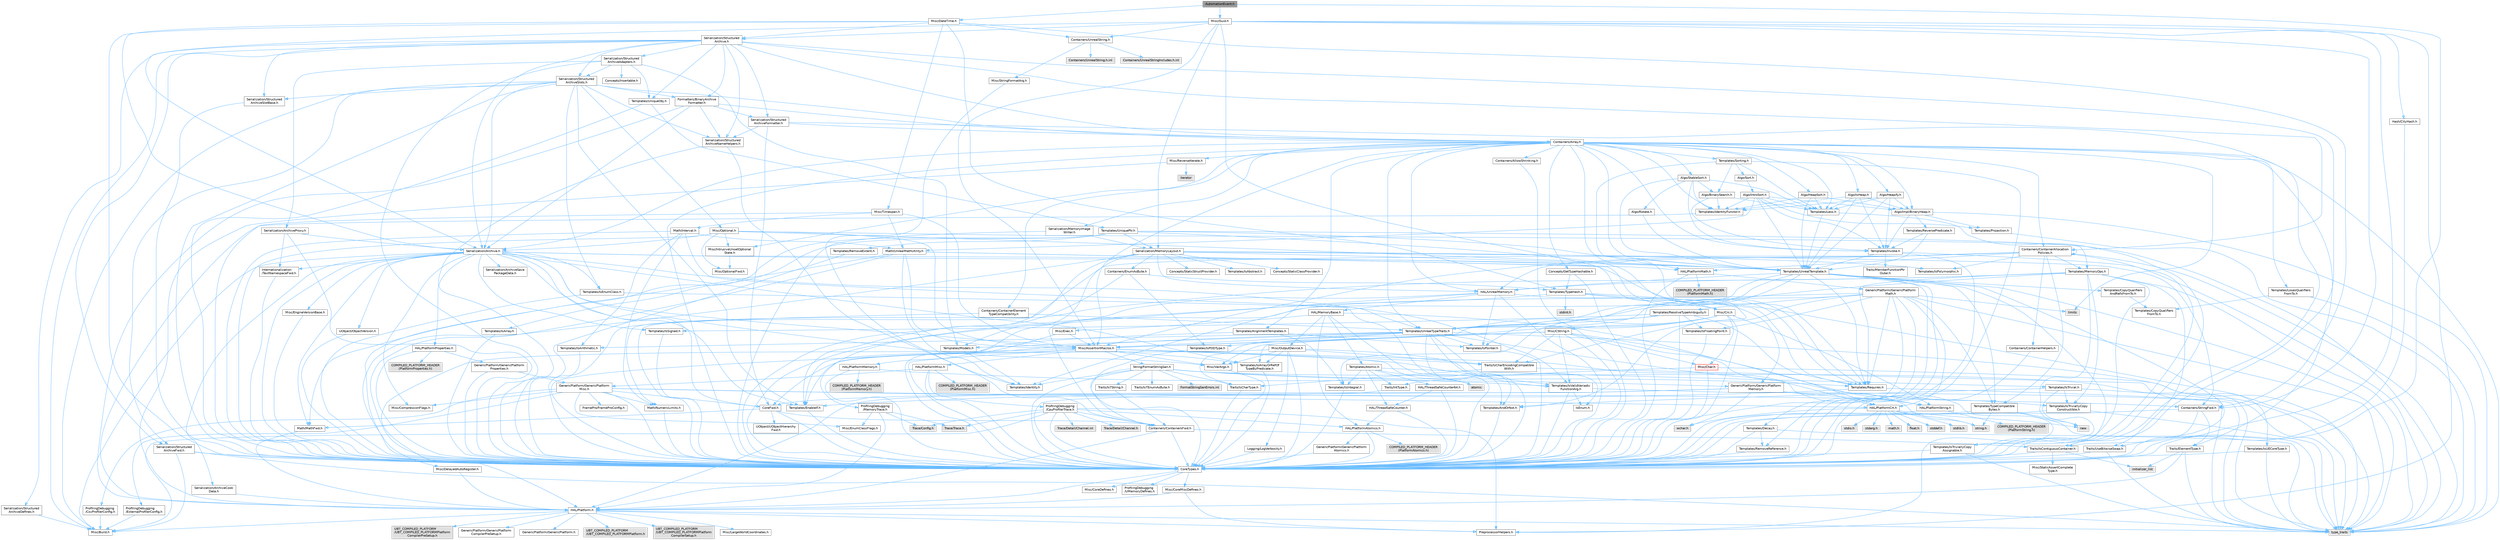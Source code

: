 digraph "AutomationEvent.h"
{
 // INTERACTIVE_SVG=YES
 // LATEX_PDF_SIZE
  bgcolor="transparent";
  edge [fontname=Helvetica,fontsize=10,labelfontname=Helvetica,labelfontsize=10];
  node [fontname=Helvetica,fontsize=10,shape=box,height=0.2,width=0.4];
  Node1 [id="Node000001",label="AutomationEvent.h",height=0.2,width=0.4,color="gray40", fillcolor="grey60", style="filled", fontcolor="black",tooltip=" "];
  Node1 -> Node2 [id="edge1_Node000001_Node000002",color="steelblue1",style="solid",tooltip=" "];
  Node2 [id="Node000002",label="CoreTypes.h",height=0.2,width=0.4,color="grey40", fillcolor="white", style="filled",URL="$dc/dec/CoreTypes_8h.html",tooltip=" "];
  Node2 -> Node3 [id="edge2_Node000002_Node000003",color="steelblue1",style="solid",tooltip=" "];
  Node3 [id="Node000003",label="HAL/Platform.h",height=0.2,width=0.4,color="grey40", fillcolor="white", style="filled",URL="$d9/dd0/Platform_8h.html",tooltip=" "];
  Node3 -> Node4 [id="edge3_Node000003_Node000004",color="steelblue1",style="solid",tooltip=" "];
  Node4 [id="Node000004",label="Misc/Build.h",height=0.2,width=0.4,color="grey40", fillcolor="white", style="filled",URL="$d3/dbb/Build_8h.html",tooltip=" "];
  Node3 -> Node5 [id="edge4_Node000003_Node000005",color="steelblue1",style="solid",tooltip=" "];
  Node5 [id="Node000005",label="Misc/LargeWorldCoordinates.h",height=0.2,width=0.4,color="grey40", fillcolor="white", style="filled",URL="$d2/dcb/LargeWorldCoordinates_8h.html",tooltip=" "];
  Node3 -> Node6 [id="edge5_Node000003_Node000006",color="steelblue1",style="solid",tooltip=" "];
  Node6 [id="Node000006",label="type_traits",height=0.2,width=0.4,color="grey60", fillcolor="#E0E0E0", style="filled",tooltip=" "];
  Node3 -> Node7 [id="edge6_Node000003_Node000007",color="steelblue1",style="solid",tooltip=" "];
  Node7 [id="Node000007",label="PreprocessorHelpers.h",height=0.2,width=0.4,color="grey40", fillcolor="white", style="filled",URL="$db/ddb/PreprocessorHelpers_8h.html",tooltip=" "];
  Node3 -> Node8 [id="edge7_Node000003_Node000008",color="steelblue1",style="solid",tooltip=" "];
  Node8 [id="Node000008",label="UBT_COMPILED_PLATFORM\l/UBT_COMPILED_PLATFORMPlatform\lCompilerPreSetup.h",height=0.2,width=0.4,color="grey60", fillcolor="#E0E0E0", style="filled",tooltip=" "];
  Node3 -> Node9 [id="edge8_Node000003_Node000009",color="steelblue1",style="solid",tooltip=" "];
  Node9 [id="Node000009",label="GenericPlatform/GenericPlatform\lCompilerPreSetup.h",height=0.2,width=0.4,color="grey40", fillcolor="white", style="filled",URL="$d9/dc8/GenericPlatformCompilerPreSetup_8h.html",tooltip=" "];
  Node3 -> Node10 [id="edge9_Node000003_Node000010",color="steelblue1",style="solid",tooltip=" "];
  Node10 [id="Node000010",label="GenericPlatform/GenericPlatform.h",height=0.2,width=0.4,color="grey40", fillcolor="white", style="filled",URL="$d6/d84/GenericPlatform_8h.html",tooltip=" "];
  Node3 -> Node11 [id="edge10_Node000003_Node000011",color="steelblue1",style="solid",tooltip=" "];
  Node11 [id="Node000011",label="UBT_COMPILED_PLATFORM\l/UBT_COMPILED_PLATFORMPlatform.h",height=0.2,width=0.4,color="grey60", fillcolor="#E0E0E0", style="filled",tooltip=" "];
  Node3 -> Node12 [id="edge11_Node000003_Node000012",color="steelblue1",style="solid",tooltip=" "];
  Node12 [id="Node000012",label="UBT_COMPILED_PLATFORM\l/UBT_COMPILED_PLATFORMPlatform\lCompilerSetup.h",height=0.2,width=0.4,color="grey60", fillcolor="#E0E0E0", style="filled",tooltip=" "];
  Node2 -> Node13 [id="edge12_Node000002_Node000013",color="steelblue1",style="solid",tooltip=" "];
  Node13 [id="Node000013",label="ProfilingDebugging\l/UMemoryDefines.h",height=0.2,width=0.4,color="grey40", fillcolor="white", style="filled",URL="$d2/da2/UMemoryDefines_8h.html",tooltip=" "];
  Node2 -> Node14 [id="edge13_Node000002_Node000014",color="steelblue1",style="solid",tooltip=" "];
  Node14 [id="Node000014",label="Misc/CoreMiscDefines.h",height=0.2,width=0.4,color="grey40", fillcolor="white", style="filled",URL="$da/d38/CoreMiscDefines_8h.html",tooltip=" "];
  Node14 -> Node3 [id="edge14_Node000014_Node000003",color="steelblue1",style="solid",tooltip=" "];
  Node14 -> Node7 [id="edge15_Node000014_Node000007",color="steelblue1",style="solid",tooltip=" "];
  Node2 -> Node15 [id="edge16_Node000002_Node000015",color="steelblue1",style="solid",tooltip=" "];
  Node15 [id="Node000015",label="Misc/CoreDefines.h",height=0.2,width=0.4,color="grey40", fillcolor="white", style="filled",URL="$d3/dd2/CoreDefines_8h.html",tooltip=" "];
  Node1 -> Node16 [id="edge17_Node000001_Node000016",color="steelblue1",style="solid",tooltip=" "];
  Node16 [id="Node000016",label="Misc/DateTime.h",height=0.2,width=0.4,color="grey40", fillcolor="white", style="filled",URL="$d1/de9/DateTime_8h.html",tooltip=" "];
  Node16 -> Node17 [id="edge18_Node000016_Node000017",color="steelblue1",style="solid",tooltip=" "];
  Node17 [id="Node000017",label="Containers/StringFwd.h",height=0.2,width=0.4,color="grey40", fillcolor="white", style="filled",URL="$df/d37/StringFwd_8h.html",tooltip=" "];
  Node17 -> Node2 [id="edge19_Node000017_Node000002",color="steelblue1",style="solid",tooltip=" "];
  Node17 -> Node18 [id="edge20_Node000017_Node000018",color="steelblue1",style="solid",tooltip=" "];
  Node18 [id="Node000018",label="Traits/ElementType.h",height=0.2,width=0.4,color="grey40", fillcolor="white", style="filled",URL="$d5/d4f/ElementType_8h.html",tooltip=" "];
  Node18 -> Node3 [id="edge21_Node000018_Node000003",color="steelblue1",style="solid",tooltip=" "];
  Node18 -> Node19 [id="edge22_Node000018_Node000019",color="steelblue1",style="solid",tooltip=" "];
  Node19 [id="Node000019",label="initializer_list",height=0.2,width=0.4,color="grey60", fillcolor="#E0E0E0", style="filled",tooltip=" "];
  Node18 -> Node6 [id="edge23_Node000018_Node000006",color="steelblue1",style="solid",tooltip=" "];
  Node17 -> Node20 [id="edge24_Node000017_Node000020",color="steelblue1",style="solid",tooltip=" "];
  Node20 [id="Node000020",label="Traits/IsContiguousContainer.h",height=0.2,width=0.4,color="grey40", fillcolor="white", style="filled",URL="$d5/d3c/IsContiguousContainer_8h.html",tooltip=" "];
  Node20 -> Node2 [id="edge25_Node000020_Node000002",color="steelblue1",style="solid",tooltip=" "];
  Node20 -> Node21 [id="edge26_Node000020_Node000021",color="steelblue1",style="solid",tooltip=" "];
  Node21 [id="Node000021",label="Misc/StaticAssertComplete\lType.h",height=0.2,width=0.4,color="grey40", fillcolor="white", style="filled",URL="$d5/d4e/StaticAssertCompleteType_8h.html",tooltip=" "];
  Node20 -> Node19 [id="edge27_Node000020_Node000019",color="steelblue1",style="solid",tooltip=" "];
  Node16 -> Node22 [id="edge28_Node000016_Node000022",color="steelblue1",style="solid",tooltip=" "];
  Node22 [id="Node000022",label="Containers/UnrealString.h",height=0.2,width=0.4,color="grey40", fillcolor="white", style="filled",URL="$d5/dba/UnrealString_8h.html",tooltip=" "];
  Node22 -> Node23 [id="edge29_Node000022_Node000023",color="steelblue1",style="solid",tooltip=" "];
  Node23 [id="Node000023",label="Containers/UnrealStringIncludes.h.inl",height=0.2,width=0.4,color="grey60", fillcolor="#E0E0E0", style="filled",tooltip=" "];
  Node22 -> Node24 [id="edge30_Node000022_Node000024",color="steelblue1",style="solid",tooltip=" "];
  Node24 [id="Node000024",label="Containers/UnrealString.h.inl",height=0.2,width=0.4,color="grey60", fillcolor="#E0E0E0", style="filled",tooltip=" "];
  Node22 -> Node25 [id="edge31_Node000022_Node000025",color="steelblue1",style="solid",tooltip=" "];
  Node25 [id="Node000025",label="Misc/StringFormatArg.h",height=0.2,width=0.4,color="grey40", fillcolor="white", style="filled",URL="$d2/d16/StringFormatArg_8h.html",tooltip=" "];
  Node25 -> Node26 [id="edge32_Node000025_Node000026",color="steelblue1",style="solid",tooltip=" "];
  Node26 [id="Node000026",label="Containers/ContainersFwd.h",height=0.2,width=0.4,color="grey40", fillcolor="white", style="filled",URL="$d4/d0a/ContainersFwd_8h.html",tooltip=" "];
  Node26 -> Node3 [id="edge33_Node000026_Node000003",color="steelblue1",style="solid",tooltip=" "];
  Node26 -> Node2 [id="edge34_Node000026_Node000002",color="steelblue1",style="solid",tooltip=" "];
  Node26 -> Node20 [id="edge35_Node000026_Node000020",color="steelblue1",style="solid",tooltip=" "];
  Node16 -> Node2 [id="edge36_Node000016_Node000002",color="steelblue1",style="solid",tooltip=" "];
  Node16 -> Node27 [id="edge37_Node000016_Node000027",color="steelblue1",style="solid",tooltip=" "];
  Node27 [id="Node000027",label="Misc/Timespan.h",height=0.2,width=0.4,color="grey40", fillcolor="white", style="filled",URL="$da/dd9/Timespan_8h.html",tooltip=" "];
  Node27 -> Node2 [id="edge38_Node000027_Node000002",color="steelblue1",style="solid",tooltip=" "];
  Node27 -> Node28 [id="edge39_Node000027_Node000028",color="steelblue1",style="solid",tooltip=" "];
  Node28 [id="Node000028",label="Math/Interval.h",height=0.2,width=0.4,color="grey40", fillcolor="white", style="filled",URL="$d1/d55/Interval_8h.html",tooltip=" "];
  Node28 -> Node2 [id="edge40_Node000028_Node000002",color="steelblue1",style="solid",tooltip=" "];
  Node28 -> Node29 [id="edge41_Node000028_Node000029",color="steelblue1",style="solid",tooltip=" "];
  Node29 [id="Node000029",label="Templates/IsArithmetic.h",height=0.2,width=0.4,color="grey40", fillcolor="white", style="filled",URL="$d2/d5d/IsArithmetic_8h.html",tooltip=" "];
  Node29 -> Node2 [id="edge42_Node000029_Node000002",color="steelblue1",style="solid",tooltip=" "];
  Node28 -> Node30 [id="edge43_Node000028_Node000030",color="steelblue1",style="solid",tooltip=" "];
  Node30 [id="Node000030",label="Templates/UnrealTypeTraits.h",height=0.2,width=0.4,color="grey40", fillcolor="white", style="filled",URL="$d2/d2d/UnrealTypeTraits_8h.html",tooltip=" "];
  Node30 -> Node2 [id="edge44_Node000030_Node000002",color="steelblue1",style="solid",tooltip=" "];
  Node30 -> Node31 [id="edge45_Node000030_Node000031",color="steelblue1",style="solid",tooltip=" "];
  Node31 [id="Node000031",label="Templates/IsPointer.h",height=0.2,width=0.4,color="grey40", fillcolor="white", style="filled",URL="$d7/d05/IsPointer_8h.html",tooltip=" "];
  Node31 -> Node2 [id="edge46_Node000031_Node000002",color="steelblue1",style="solid",tooltip=" "];
  Node30 -> Node32 [id="edge47_Node000030_Node000032",color="steelblue1",style="solid",tooltip=" "];
  Node32 [id="Node000032",label="Misc/AssertionMacros.h",height=0.2,width=0.4,color="grey40", fillcolor="white", style="filled",URL="$d0/dfa/AssertionMacros_8h.html",tooltip=" "];
  Node32 -> Node2 [id="edge48_Node000032_Node000002",color="steelblue1",style="solid",tooltip=" "];
  Node32 -> Node3 [id="edge49_Node000032_Node000003",color="steelblue1",style="solid",tooltip=" "];
  Node32 -> Node33 [id="edge50_Node000032_Node000033",color="steelblue1",style="solid",tooltip=" "];
  Node33 [id="Node000033",label="HAL/PlatformMisc.h",height=0.2,width=0.4,color="grey40", fillcolor="white", style="filled",URL="$d0/df5/PlatformMisc_8h.html",tooltip=" "];
  Node33 -> Node2 [id="edge51_Node000033_Node000002",color="steelblue1",style="solid",tooltip=" "];
  Node33 -> Node34 [id="edge52_Node000033_Node000034",color="steelblue1",style="solid",tooltip=" "];
  Node34 [id="Node000034",label="GenericPlatform/GenericPlatform\lMisc.h",height=0.2,width=0.4,color="grey40", fillcolor="white", style="filled",URL="$db/d9a/GenericPlatformMisc_8h.html",tooltip=" "];
  Node34 -> Node17 [id="edge53_Node000034_Node000017",color="steelblue1",style="solid",tooltip=" "];
  Node34 -> Node35 [id="edge54_Node000034_Node000035",color="steelblue1",style="solid",tooltip=" "];
  Node35 [id="Node000035",label="CoreFwd.h",height=0.2,width=0.4,color="grey40", fillcolor="white", style="filled",URL="$d1/d1e/CoreFwd_8h.html",tooltip=" "];
  Node35 -> Node2 [id="edge55_Node000035_Node000002",color="steelblue1",style="solid",tooltip=" "];
  Node35 -> Node26 [id="edge56_Node000035_Node000026",color="steelblue1",style="solid",tooltip=" "];
  Node35 -> Node36 [id="edge57_Node000035_Node000036",color="steelblue1",style="solid",tooltip=" "];
  Node36 [id="Node000036",label="Math/MathFwd.h",height=0.2,width=0.4,color="grey40", fillcolor="white", style="filled",URL="$d2/d10/MathFwd_8h.html",tooltip=" "];
  Node36 -> Node3 [id="edge58_Node000036_Node000003",color="steelblue1",style="solid",tooltip=" "];
  Node35 -> Node37 [id="edge59_Node000035_Node000037",color="steelblue1",style="solid",tooltip=" "];
  Node37 [id="Node000037",label="UObject/UObjectHierarchy\lFwd.h",height=0.2,width=0.4,color="grey40", fillcolor="white", style="filled",URL="$d3/d13/UObjectHierarchyFwd_8h.html",tooltip=" "];
  Node34 -> Node2 [id="edge60_Node000034_Node000002",color="steelblue1",style="solid",tooltip=" "];
  Node34 -> Node38 [id="edge61_Node000034_Node000038",color="steelblue1",style="solid",tooltip=" "];
  Node38 [id="Node000038",label="FramePro/FrameProConfig.h",height=0.2,width=0.4,color="grey40", fillcolor="white", style="filled",URL="$d7/d90/FrameProConfig_8h.html",tooltip=" "];
  Node34 -> Node39 [id="edge62_Node000034_Node000039",color="steelblue1",style="solid",tooltip=" "];
  Node39 [id="Node000039",label="HAL/PlatformCrt.h",height=0.2,width=0.4,color="grey40", fillcolor="white", style="filled",URL="$d8/d75/PlatformCrt_8h.html",tooltip=" "];
  Node39 -> Node40 [id="edge63_Node000039_Node000040",color="steelblue1",style="solid",tooltip=" "];
  Node40 [id="Node000040",label="new",height=0.2,width=0.4,color="grey60", fillcolor="#E0E0E0", style="filled",tooltip=" "];
  Node39 -> Node41 [id="edge64_Node000039_Node000041",color="steelblue1",style="solid",tooltip=" "];
  Node41 [id="Node000041",label="wchar.h",height=0.2,width=0.4,color="grey60", fillcolor="#E0E0E0", style="filled",tooltip=" "];
  Node39 -> Node42 [id="edge65_Node000039_Node000042",color="steelblue1",style="solid",tooltip=" "];
  Node42 [id="Node000042",label="stddef.h",height=0.2,width=0.4,color="grey60", fillcolor="#E0E0E0", style="filled",tooltip=" "];
  Node39 -> Node43 [id="edge66_Node000039_Node000043",color="steelblue1",style="solid",tooltip=" "];
  Node43 [id="Node000043",label="stdlib.h",height=0.2,width=0.4,color="grey60", fillcolor="#E0E0E0", style="filled",tooltip=" "];
  Node39 -> Node44 [id="edge67_Node000039_Node000044",color="steelblue1",style="solid",tooltip=" "];
  Node44 [id="Node000044",label="stdio.h",height=0.2,width=0.4,color="grey60", fillcolor="#E0E0E0", style="filled",tooltip=" "];
  Node39 -> Node45 [id="edge68_Node000039_Node000045",color="steelblue1",style="solid",tooltip=" "];
  Node45 [id="Node000045",label="stdarg.h",height=0.2,width=0.4,color="grey60", fillcolor="#E0E0E0", style="filled",tooltip=" "];
  Node39 -> Node46 [id="edge69_Node000039_Node000046",color="steelblue1",style="solid",tooltip=" "];
  Node46 [id="Node000046",label="math.h",height=0.2,width=0.4,color="grey60", fillcolor="#E0E0E0", style="filled",tooltip=" "];
  Node39 -> Node47 [id="edge70_Node000039_Node000047",color="steelblue1",style="solid",tooltip=" "];
  Node47 [id="Node000047",label="float.h",height=0.2,width=0.4,color="grey60", fillcolor="#E0E0E0", style="filled",tooltip=" "];
  Node39 -> Node48 [id="edge71_Node000039_Node000048",color="steelblue1",style="solid",tooltip=" "];
  Node48 [id="Node000048",label="string.h",height=0.2,width=0.4,color="grey60", fillcolor="#E0E0E0", style="filled",tooltip=" "];
  Node34 -> Node49 [id="edge72_Node000034_Node000049",color="steelblue1",style="solid",tooltip=" "];
  Node49 [id="Node000049",label="Math/NumericLimits.h",height=0.2,width=0.4,color="grey40", fillcolor="white", style="filled",URL="$df/d1b/NumericLimits_8h.html",tooltip=" "];
  Node49 -> Node2 [id="edge73_Node000049_Node000002",color="steelblue1",style="solid",tooltip=" "];
  Node34 -> Node50 [id="edge74_Node000034_Node000050",color="steelblue1",style="solid",tooltip=" "];
  Node50 [id="Node000050",label="Misc/CompressionFlags.h",height=0.2,width=0.4,color="grey40", fillcolor="white", style="filled",URL="$d9/d76/CompressionFlags_8h.html",tooltip=" "];
  Node34 -> Node51 [id="edge75_Node000034_Node000051",color="steelblue1",style="solid",tooltip=" "];
  Node51 [id="Node000051",label="Misc/EnumClassFlags.h",height=0.2,width=0.4,color="grey40", fillcolor="white", style="filled",URL="$d8/de7/EnumClassFlags_8h.html",tooltip=" "];
  Node34 -> Node52 [id="edge76_Node000034_Node000052",color="steelblue1",style="solid",tooltip=" "];
  Node52 [id="Node000052",label="ProfilingDebugging\l/CsvProfilerConfig.h",height=0.2,width=0.4,color="grey40", fillcolor="white", style="filled",URL="$d3/d88/CsvProfilerConfig_8h.html",tooltip=" "];
  Node52 -> Node4 [id="edge77_Node000052_Node000004",color="steelblue1",style="solid",tooltip=" "];
  Node34 -> Node53 [id="edge78_Node000034_Node000053",color="steelblue1",style="solid",tooltip=" "];
  Node53 [id="Node000053",label="ProfilingDebugging\l/ExternalProfilerConfig.h",height=0.2,width=0.4,color="grey40", fillcolor="white", style="filled",URL="$d3/dbb/ExternalProfilerConfig_8h.html",tooltip=" "];
  Node53 -> Node4 [id="edge79_Node000053_Node000004",color="steelblue1",style="solid",tooltip=" "];
  Node33 -> Node54 [id="edge80_Node000033_Node000054",color="steelblue1",style="solid",tooltip=" "];
  Node54 [id="Node000054",label="COMPILED_PLATFORM_HEADER\l(PlatformMisc.h)",height=0.2,width=0.4,color="grey60", fillcolor="#E0E0E0", style="filled",tooltip=" "];
  Node33 -> Node55 [id="edge81_Node000033_Node000055",color="steelblue1",style="solid",tooltip=" "];
  Node55 [id="Node000055",label="ProfilingDebugging\l/CpuProfilerTrace.h",height=0.2,width=0.4,color="grey40", fillcolor="white", style="filled",URL="$da/dcb/CpuProfilerTrace_8h.html",tooltip=" "];
  Node55 -> Node2 [id="edge82_Node000055_Node000002",color="steelblue1",style="solid",tooltip=" "];
  Node55 -> Node26 [id="edge83_Node000055_Node000026",color="steelblue1",style="solid",tooltip=" "];
  Node55 -> Node56 [id="edge84_Node000055_Node000056",color="steelblue1",style="solid",tooltip=" "];
  Node56 [id="Node000056",label="HAL/PlatformAtomics.h",height=0.2,width=0.4,color="grey40", fillcolor="white", style="filled",URL="$d3/d36/PlatformAtomics_8h.html",tooltip=" "];
  Node56 -> Node2 [id="edge85_Node000056_Node000002",color="steelblue1",style="solid",tooltip=" "];
  Node56 -> Node57 [id="edge86_Node000056_Node000057",color="steelblue1",style="solid",tooltip=" "];
  Node57 [id="Node000057",label="GenericPlatform/GenericPlatform\lAtomics.h",height=0.2,width=0.4,color="grey40", fillcolor="white", style="filled",URL="$da/d72/GenericPlatformAtomics_8h.html",tooltip=" "];
  Node57 -> Node2 [id="edge87_Node000057_Node000002",color="steelblue1",style="solid",tooltip=" "];
  Node56 -> Node58 [id="edge88_Node000056_Node000058",color="steelblue1",style="solid",tooltip=" "];
  Node58 [id="Node000058",label="COMPILED_PLATFORM_HEADER\l(PlatformAtomics.h)",height=0.2,width=0.4,color="grey60", fillcolor="#E0E0E0", style="filled",tooltip=" "];
  Node55 -> Node7 [id="edge89_Node000055_Node000007",color="steelblue1",style="solid",tooltip=" "];
  Node55 -> Node4 [id="edge90_Node000055_Node000004",color="steelblue1",style="solid",tooltip=" "];
  Node55 -> Node59 [id="edge91_Node000055_Node000059",color="steelblue1",style="solid",tooltip=" "];
  Node59 [id="Node000059",label="Trace/Config.h",height=0.2,width=0.4,color="grey60", fillcolor="#E0E0E0", style="filled",tooltip=" "];
  Node55 -> Node60 [id="edge92_Node000055_Node000060",color="steelblue1",style="solid",tooltip=" "];
  Node60 [id="Node000060",label="Trace/Detail/Channel.h",height=0.2,width=0.4,color="grey60", fillcolor="#E0E0E0", style="filled",tooltip=" "];
  Node55 -> Node61 [id="edge93_Node000055_Node000061",color="steelblue1",style="solid",tooltip=" "];
  Node61 [id="Node000061",label="Trace/Detail/Channel.inl",height=0.2,width=0.4,color="grey60", fillcolor="#E0E0E0", style="filled",tooltip=" "];
  Node55 -> Node62 [id="edge94_Node000055_Node000062",color="steelblue1",style="solid",tooltip=" "];
  Node62 [id="Node000062",label="Trace/Trace.h",height=0.2,width=0.4,color="grey60", fillcolor="#E0E0E0", style="filled",tooltip=" "];
  Node32 -> Node7 [id="edge95_Node000032_Node000007",color="steelblue1",style="solid",tooltip=" "];
  Node32 -> Node63 [id="edge96_Node000032_Node000063",color="steelblue1",style="solid",tooltip=" "];
  Node63 [id="Node000063",label="Templates/EnableIf.h",height=0.2,width=0.4,color="grey40", fillcolor="white", style="filled",URL="$d7/d60/EnableIf_8h.html",tooltip=" "];
  Node63 -> Node2 [id="edge97_Node000063_Node000002",color="steelblue1",style="solid",tooltip=" "];
  Node32 -> Node64 [id="edge98_Node000032_Node000064",color="steelblue1",style="solid",tooltip=" "];
  Node64 [id="Node000064",label="Templates/IsArrayOrRefOf\lTypeByPredicate.h",height=0.2,width=0.4,color="grey40", fillcolor="white", style="filled",URL="$d6/da1/IsArrayOrRefOfTypeByPredicate_8h.html",tooltip=" "];
  Node64 -> Node2 [id="edge99_Node000064_Node000002",color="steelblue1",style="solid",tooltip=" "];
  Node32 -> Node65 [id="edge100_Node000032_Node000065",color="steelblue1",style="solid",tooltip=" "];
  Node65 [id="Node000065",label="Templates/IsValidVariadic\lFunctionArg.h",height=0.2,width=0.4,color="grey40", fillcolor="white", style="filled",URL="$d0/dc8/IsValidVariadicFunctionArg_8h.html",tooltip=" "];
  Node65 -> Node2 [id="edge101_Node000065_Node000002",color="steelblue1",style="solid",tooltip=" "];
  Node65 -> Node66 [id="edge102_Node000065_Node000066",color="steelblue1",style="solid",tooltip=" "];
  Node66 [id="Node000066",label="IsEnum.h",height=0.2,width=0.4,color="grey40", fillcolor="white", style="filled",URL="$d4/de5/IsEnum_8h.html",tooltip=" "];
  Node65 -> Node6 [id="edge103_Node000065_Node000006",color="steelblue1",style="solid",tooltip=" "];
  Node32 -> Node67 [id="edge104_Node000032_Node000067",color="steelblue1",style="solid",tooltip=" "];
  Node67 [id="Node000067",label="Traits/IsCharEncodingCompatible\lWith.h",height=0.2,width=0.4,color="grey40", fillcolor="white", style="filled",URL="$df/dd1/IsCharEncodingCompatibleWith_8h.html",tooltip=" "];
  Node67 -> Node6 [id="edge105_Node000067_Node000006",color="steelblue1",style="solid",tooltip=" "];
  Node67 -> Node68 [id="edge106_Node000067_Node000068",color="steelblue1",style="solid",tooltip=" "];
  Node68 [id="Node000068",label="Traits/IsCharType.h",height=0.2,width=0.4,color="grey40", fillcolor="white", style="filled",URL="$db/d51/IsCharType_8h.html",tooltip=" "];
  Node68 -> Node2 [id="edge107_Node000068_Node000002",color="steelblue1",style="solid",tooltip=" "];
  Node32 -> Node69 [id="edge108_Node000032_Node000069",color="steelblue1",style="solid",tooltip=" "];
  Node69 [id="Node000069",label="Misc/VarArgs.h",height=0.2,width=0.4,color="grey40", fillcolor="white", style="filled",URL="$d5/d6f/VarArgs_8h.html",tooltip=" "];
  Node69 -> Node2 [id="edge109_Node000069_Node000002",color="steelblue1",style="solid",tooltip=" "];
  Node32 -> Node70 [id="edge110_Node000032_Node000070",color="steelblue1",style="solid",tooltip=" "];
  Node70 [id="Node000070",label="String/FormatStringSan.h",height=0.2,width=0.4,color="grey40", fillcolor="white", style="filled",URL="$d3/d8b/FormatStringSan_8h.html",tooltip=" "];
  Node70 -> Node6 [id="edge111_Node000070_Node000006",color="steelblue1",style="solid",tooltip=" "];
  Node70 -> Node2 [id="edge112_Node000070_Node000002",color="steelblue1",style="solid",tooltip=" "];
  Node70 -> Node71 [id="edge113_Node000070_Node000071",color="steelblue1",style="solid",tooltip=" "];
  Node71 [id="Node000071",label="Templates/Requires.h",height=0.2,width=0.4,color="grey40", fillcolor="white", style="filled",URL="$dc/d96/Requires_8h.html",tooltip=" "];
  Node71 -> Node63 [id="edge114_Node000071_Node000063",color="steelblue1",style="solid",tooltip=" "];
  Node71 -> Node6 [id="edge115_Node000071_Node000006",color="steelblue1",style="solid",tooltip=" "];
  Node70 -> Node72 [id="edge116_Node000070_Node000072",color="steelblue1",style="solid",tooltip=" "];
  Node72 [id="Node000072",label="Templates/Identity.h",height=0.2,width=0.4,color="grey40", fillcolor="white", style="filled",URL="$d0/dd5/Identity_8h.html",tooltip=" "];
  Node70 -> Node65 [id="edge117_Node000070_Node000065",color="steelblue1",style="solid",tooltip=" "];
  Node70 -> Node68 [id="edge118_Node000070_Node000068",color="steelblue1",style="solid",tooltip=" "];
  Node70 -> Node73 [id="edge119_Node000070_Node000073",color="steelblue1",style="solid",tooltip=" "];
  Node73 [id="Node000073",label="Traits/IsTEnumAsByte.h",height=0.2,width=0.4,color="grey40", fillcolor="white", style="filled",URL="$d1/de6/IsTEnumAsByte_8h.html",tooltip=" "];
  Node70 -> Node74 [id="edge120_Node000070_Node000074",color="steelblue1",style="solid",tooltip=" "];
  Node74 [id="Node000074",label="Traits/IsTString.h",height=0.2,width=0.4,color="grey40", fillcolor="white", style="filled",URL="$d0/df8/IsTString_8h.html",tooltip=" "];
  Node74 -> Node26 [id="edge121_Node000074_Node000026",color="steelblue1",style="solid",tooltip=" "];
  Node70 -> Node26 [id="edge122_Node000070_Node000026",color="steelblue1",style="solid",tooltip=" "];
  Node70 -> Node75 [id="edge123_Node000070_Node000075",color="steelblue1",style="solid",tooltip=" "];
  Node75 [id="Node000075",label="FormatStringSanErrors.inl",height=0.2,width=0.4,color="grey60", fillcolor="#E0E0E0", style="filled",tooltip=" "];
  Node32 -> Node76 [id="edge124_Node000032_Node000076",color="steelblue1",style="solid",tooltip=" "];
  Node76 [id="Node000076",label="atomic",height=0.2,width=0.4,color="grey60", fillcolor="#E0E0E0", style="filled",tooltip=" "];
  Node30 -> Node77 [id="edge125_Node000030_Node000077",color="steelblue1",style="solid",tooltip=" "];
  Node77 [id="Node000077",label="Templates/AndOrNot.h",height=0.2,width=0.4,color="grey40", fillcolor="white", style="filled",URL="$db/d0a/AndOrNot_8h.html",tooltip=" "];
  Node77 -> Node2 [id="edge126_Node000077_Node000002",color="steelblue1",style="solid",tooltip=" "];
  Node30 -> Node63 [id="edge127_Node000030_Node000063",color="steelblue1",style="solid",tooltip=" "];
  Node30 -> Node29 [id="edge128_Node000030_Node000029",color="steelblue1",style="solid",tooltip=" "];
  Node30 -> Node66 [id="edge129_Node000030_Node000066",color="steelblue1",style="solid",tooltip=" "];
  Node30 -> Node78 [id="edge130_Node000030_Node000078",color="steelblue1",style="solid",tooltip=" "];
  Node78 [id="Node000078",label="Templates/Models.h",height=0.2,width=0.4,color="grey40", fillcolor="white", style="filled",URL="$d3/d0c/Models_8h.html",tooltip=" "];
  Node78 -> Node72 [id="edge131_Node000078_Node000072",color="steelblue1",style="solid",tooltip=" "];
  Node30 -> Node79 [id="edge132_Node000030_Node000079",color="steelblue1",style="solid",tooltip=" "];
  Node79 [id="Node000079",label="Templates/IsPODType.h",height=0.2,width=0.4,color="grey40", fillcolor="white", style="filled",URL="$d7/db1/IsPODType_8h.html",tooltip=" "];
  Node79 -> Node2 [id="edge133_Node000079_Node000002",color="steelblue1",style="solid",tooltip=" "];
  Node30 -> Node80 [id="edge134_Node000030_Node000080",color="steelblue1",style="solid",tooltip=" "];
  Node80 [id="Node000080",label="Templates/IsUECoreType.h",height=0.2,width=0.4,color="grey40", fillcolor="white", style="filled",URL="$d1/db8/IsUECoreType_8h.html",tooltip=" "];
  Node80 -> Node2 [id="edge135_Node000080_Node000002",color="steelblue1",style="solid",tooltip=" "];
  Node80 -> Node6 [id="edge136_Node000080_Node000006",color="steelblue1",style="solid",tooltip=" "];
  Node30 -> Node81 [id="edge137_Node000030_Node000081",color="steelblue1",style="solid",tooltip=" "];
  Node81 [id="Node000081",label="Templates/IsTriviallyCopy\lConstructible.h",height=0.2,width=0.4,color="grey40", fillcolor="white", style="filled",URL="$d3/d78/IsTriviallyCopyConstructible_8h.html",tooltip=" "];
  Node81 -> Node2 [id="edge138_Node000081_Node000002",color="steelblue1",style="solid",tooltip=" "];
  Node81 -> Node6 [id="edge139_Node000081_Node000006",color="steelblue1",style="solid",tooltip=" "];
  Node28 -> Node49 [id="edge140_Node000028_Node000049",color="steelblue1",style="solid",tooltip=" "];
  Node28 -> Node82 [id="edge141_Node000028_Node000082",color="steelblue1",style="solid",tooltip=" "];
  Node82 [id="Node000082",label="Math/UnrealMathUtility.h",height=0.2,width=0.4,color="grey40", fillcolor="white", style="filled",URL="$db/db8/UnrealMathUtility_8h.html",tooltip=" "];
  Node82 -> Node2 [id="edge142_Node000082_Node000002",color="steelblue1",style="solid",tooltip=" "];
  Node82 -> Node32 [id="edge143_Node000082_Node000032",color="steelblue1",style="solid",tooltip=" "];
  Node82 -> Node83 [id="edge144_Node000082_Node000083",color="steelblue1",style="solid",tooltip=" "];
  Node83 [id="Node000083",label="HAL/PlatformMath.h",height=0.2,width=0.4,color="grey40", fillcolor="white", style="filled",URL="$dc/d53/PlatformMath_8h.html",tooltip=" "];
  Node83 -> Node2 [id="edge145_Node000083_Node000002",color="steelblue1",style="solid",tooltip=" "];
  Node83 -> Node84 [id="edge146_Node000083_Node000084",color="steelblue1",style="solid",tooltip=" "];
  Node84 [id="Node000084",label="GenericPlatform/GenericPlatform\lMath.h",height=0.2,width=0.4,color="grey40", fillcolor="white", style="filled",URL="$d5/d79/GenericPlatformMath_8h.html",tooltip=" "];
  Node84 -> Node2 [id="edge147_Node000084_Node000002",color="steelblue1",style="solid",tooltip=" "];
  Node84 -> Node26 [id="edge148_Node000084_Node000026",color="steelblue1",style="solid",tooltip=" "];
  Node84 -> Node39 [id="edge149_Node000084_Node000039",color="steelblue1",style="solid",tooltip=" "];
  Node84 -> Node77 [id="edge150_Node000084_Node000077",color="steelblue1",style="solid",tooltip=" "];
  Node84 -> Node85 [id="edge151_Node000084_Node000085",color="steelblue1",style="solid",tooltip=" "];
  Node85 [id="Node000085",label="Templates/Decay.h",height=0.2,width=0.4,color="grey40", fillcolor="white", style="filled",URL="$dd/d0f/Decay_8h.html",tooltip=" "];
  Node85 -> Node2 [id="edge152_Node000085_Node000002",color="steelblue1",style="solid",tooltip=" "];
  Node85 -> Node86 [id="edge153_Node000085_Node000086",color="steelblue1",style="solid",tooltip=" "];
  Node86 [id="Node000086",label="Templates/RemoveReference.h",height=0.2,width=0.4,color="grey40", fillcolor="white", style="filled",URL="$da/dbe/RemoveReference_8h.html",tooltip=" "];
  Node86 -> Node2 [id="edge154_Node000086_Node000002",color="steelblue1",style="solid",tooltip=" "];
  Node85 -> Node6 [id="edge155_Node000085_Node000006",color="steelblue1",style="solid",tooltip=" "];
  Node84 -> Node87 [id="edge156_Node000084_Node000087",color="steelblue1",style="solid",tooltip=" "];
  Node87 [id="Node000087",label="Templates/IsFloatingPoint.h",height=0.2,width=0.4,color="grey40", fillcolor="white", style="filled",URL="$d3/d11/IsFloatingPoint_8h.html",tooltip=" "];
  Node87 -> Node2 [id="edge157_Node000087_Node000002",color="steelblue1",style="solid",tooltip=" "];
  Node84 -> Node30 [id="edge158_Node000084_Node000030",color="steelblue1",style="solid",tooltip=" "];
  Node84 -> Node71 [id="edge159_Node000084_Node000071",color="steelblue1",style="solid",tooltip=" "];
  Node84 -> Node88 [id="edge160_Node000084_Node000088",color="steelblue1",style="solid",tooltip=" "];
  Node88 [id="Node000088",label="Templates/ResolveTypeAmbiguity.h",height=0.2,width=0.4,color="grey40", fillcolor="white", style="filled",URL="$df/d1f/ResolveTypeAmbiguity_8h.html",tooltip=" "];
  Node88 -> Node2 [id="edge161_Node000088_Node000002",color="steelblue1",style="solid",tooltip=" "];
  Node88 -> Node87 [id="edge162_Node000088_Node000087",color="steelblue1",style="solid",tooltip=" "];
  Node88 -> Node30 [id="edge163_Node000088_Node000030",color="steelblue1",style="solid",tooltip=" "];
  Node88 -> Node89 [id="edge164_Node000088_Node000089",color="steelblue1",style="solid",tooltip=" "];
  Node89 [id="Node000089",label="Templates/IsSigned.h",height=0.2,width=0.4,color="grey40", fillcolor="white", style="filled",URL="$d8/dd8/IsSigned_8h.html",tooltip=" "];
  Node89 -> Node2 [id="edge165_Node000089_Node000002",color="steelblue1",style="solid",tooltip=" "];
  Node88 -> Node90 [id="edge166_Node000088_Node000090",color="steelblue1",style="solid",tooltip=" "];
  Node90 [id="Node000090",label="Templates/IsIntegral.h",height=0.2,width=0.4,color="grey40", fillcolor="white", style="filled",URL="$da/d64/IsIntegral_8h.html",tooltip=" "];
  Node90 -> Node2 [id="edge167_Node000090_Node000002",color="steelblue1",style="solid",tooltip=" "];
  Node88 -> Node71 [id="edge168_Node000088_Node000071",color="steelblue1",style="solid",tooltip=" "];
  Node84 -> Node91 [id="edge169_Node000084_Node000091",color="steelblue1",style="solid",tooltip=" "];
  Node91 [id="Node000091",label="Templates/TypeCompatible\lBytes.h",height=0.2,width=0.4,color="grey40", fillcolor="white", style="filled",URL="$df/d0a/TypeCompatibleBytes_8h.html",tooltip=" "];
  Node91 -> Node2 [id="edge170_Node000091_Node000002",color="steelblue1",style="solid",tooltip=" "];
  Node91 -> Node48 [id="edge171_Node000091_Node000048",color="steelblue1",style="solid",tooltip=" "];
  Node91 -> Node40 [id="edge172_Node000091_Node000040",color="steelblue1",style="solid",tooltip=" "];
  Node91 -> Node6 [id="edge173_Node000091_Node000006",color="steelblue1",style="solid",tooltip=" "];
  Node84 -> Node92 [id="edge174_Node000084_Node000092",color="steelblue1",style="solid",tooltip=" "];
  Node92 [id="Node000092",label="limits",height=0.2,width=0.4,color="grey60", fillcolor="#E0E0E0", style="filled",tooltip=" "];
  Node84 -> Node6 [id="edge175_Node000084_Node000006",color="steelblue1",style="solid",tooltip=" "];
  Node83 -> Node93 [id="edge176_Node000083_Node000093",color="steelblue1",style="solid",tooltip=" "];
  Node93 [id="Node000093",label="COMPILED_PLATFORM_HEADER\l(PlatformMath.h)",height=0.2,width=0.4,color="grey60", fillcolor="#E0E0E0", style="filled",tooltip=" "];
  Node82 -> Node36 [id="edge177_Node000082_Node000036",color="steelblue1",style="solid",tooltip=" "];
  Node82 -> Node72 [id="edge178_Node000082_Node000072",color="steelblue1",style="solid",tooltip=" "];
  Node82 -> Node71 [id="edge179_Node000082_Node000071",color="steelblue1",style="solid",tooltip=" "];
  Node27 -> Node82 [id="edge180_Node000027_Node000082",color="steelblue1",style="solid",tooltip=" "];
  Node27 -> Node32 [id="edge181_Node000027_Node000032",color="steelblue1",style="solid",tooltip=" "];
  Node16 -> Node94 [id="edge182_Node000016_Node000094",color="steelblue1",style="solid",tooltip=" "];
  Node94 [id="Node000094",label="Serialization/Archive.h",height=0.2,width=0.4,color="grey40", fillcolor="white", style="filled",URL="$d7/d3b/Archive_8h.html",tooltip=" "];
  Node94 -> Node35 [id="edge183_Node000094_Node000035",color="steelblue1",style="solid",tooltip=" "];
  Node94 -> Node2 [id="edge184_Node000094_Node000002",color="steelblue1",style="solid",tooltip=" "];
  Node94 -> Node95 [id="edge185_Node000094_Node000095",color="steelblue1",style="solid",tooltip=" "];
  Node95 [id="Node000095",label="HAL/PlatformProperties.h",height=0.2,width=0.4,color="grey40", fillcolor="white", style="filled",URL="$d9/db0/PlatformProperties_8h.html",tooltip=" "];
  Node95 -> Node2 [id="edge186_Node000095_Node000002",color="steelblue1",style="solid",tooltip=" "];
  Node95 -> Node96 [id="edge187_Node000095_Node000096",color="steelblue1",style="solid",tooltip=" "];
  Node96 [id="Node000096",label="GenericPlatform/GenericPlatform\lProperties.h",height=0.2,width=0.4,color="grey40", fillcolor="white", style="filled",URL="$d2/dcd/GenericPlatformProperties_8h.html",tooltip=" "];
  Node96 -> Node2 [id="edge188_Node000096_Node000002",color="steelblue1",style="solid",tooltip=" "];
  Node96 -> Node34 [id="edge189_Node000096_Node000034",color="steelblue1",style="solid",tooltip=" "];
  Node95 -> Node97 [id="edge190_Node000095_Node000097",color="steelblue1",style="solid",tooltip=" "];
  Node97 [id="Node000097",label="COMPILED_PLATFORM_HEADER\l(PlatformProperties.h)",height=0.2,width=0.4,color="grey60", fillcolor="#E0E0E0", style="filled",tooltip=" "];
  Node94 -> Node98 [id="edge191_Node000094_Node000098",color="steelblue1",style="solid",tooltip=" "];
  Node98 [id="Node000098",label="Internationalization\l/TextNamespaceFwd.h",height=0.2,width=0.4,color="grey40", fillcolor="white", style="filled",URL="$d8/d97/TextNamespaceFwd_8h.html",tooltip=" "];
  Node98 -> Node2 [id="edge192_Node000098_Node000002",color="steelblue1",style="solid",tooltip=" "];
  Node94 -> Node36 [id="edge193_Node000094_Node000036",color="steelblue1",style="solid",tooltip=" "];
  Node94 -> Node32 [id="edge194_Node000094_Node000032",color="steelblue1",style="solid",tooltip=" "];
  Node94 -> Node4 [id="edge195_Node000094_Node000004",color="steelblue1",style="solid",tooltip=" "];
  Node94 -> Node50 [id="edge196_Node000094_Node000050",color="steelblue1",style="solid",tooltip=" "];
  Node94 -> Node99 [id="edge197_Node000094_Node000099",color="steelblue1",style="solid",tooltip=" "];
  Node99 [id="Node000099",label="Misc/EngineVersionBase.h",height=0.2,width=0.4,color="grey40", fillcolor="white", style="filled",URL="$d5/d2b/EngineVersionBase_8h.html",tooltip=" "];
  Node99 -> Node2 [id="edge198_Node000099_Node000002",color="steelblue1",style="solid",tooltip=" "];
  Node94 -> Node69 [id="edge199_Node000094_Node000069",color="steelblue1",style="solid",tooltip=" "];
  Node94 -> Node100 [id="edge200_Node000094_Node000100",color="steelblue1",style="solid",tooltip=" "];
  Node100 [id="Node000100",label="Serialization/ArchiveCook\lData.h",height=0.2,width=0.4,color="grey40", fillcolor="white", style="filled",URL="$dc/db6/ArchiveCookData_8h.html",tooltip=" "];
  Node100 -> Node3 [id="edge201_Node000100_Node000003",color="steelblue1",style="solid",tooltip=" "];
  Node94 -> Node101 [id="edge202_Node000094_Node000101",color="steelblue1",style="solid",tooltip=" "];
  Node101 [id="Node000101",label="Serialization/ArchiveSave\lPackageData.h",height=0.2,width=0.4,color="grey40", fillcolor="white", style="filled",URL="$d1/d37/ArchiveSavePackageData_8h.html",tooltip=" "];
  Node94 -> Node63 [id="edge203_Node000094_Node000063",color="steelblue1",style="solid",tooltip=" "];
  Node94 -> Node64 [id="edge204_Node000094_Node000064",color="steelblue1",style="solid",tooltip=" "];
  Node94 -> Node102 [id="edge205_Node000094_Node000102",color="steelblue1",style="solid",tooltip=" "];
  Node102 [id="Node000102",label="Templates/IsEnumClass.h",height=0.2,width=0.4,color="grey40", fillcolor="white", style="filled",URL="$d7/d15/IsEnumClass_8h.html",tooltip=" "];
  Node102 -> Node2 [id="edge206_Node000102_Node000002",color="steelblue1",style="solid",tooltip=" "];
  Node102 -> Node77 [id="edge207_Node000102_Node000077",color="steelblue1",style="solid",tooltip=" "];
  Node94 -> Node89 [id="edge208_Node000094_Node000089",color="steelblue1",style="solid",tooltip=" "];
  Node94 -> Node65 [id="edge209_Node000094_Node000065",color="steelblue1",style="solid",tooltip=" "];
  Node94 -> Node103 [id="edge210_Node000094_Node000103",color="steelblue1",style="solid",tooltip=" "];
  Node103 [id="Node000103",label="Templates/UnrealTemplate.h",height=0.2,width=0.4,color="grey40", fillcolor="white", style="filled",URL="$d4/d24/UnrealTemplate_8h.html",tooltip=" "];
  Node103 -> Node2 [id="edge211_Node000103_Node000002",color="steelblue1",style="solid",tooltip=" "];
  Node103 -> Node31 [id="edge212_Node000103_Node000031",color="steelblue1",style="solid",tooltip=" "];
  Node103 -> Node104 [id="edge213_Node000103_Node000104",color="steelblue1",style="solid",tooltip=" "];
  Node104 [id="Node000104",label="HAL/UnrealMemory.h",height=0.2,width=0.4,color="grey40", fillcolor="white", style="filled",URL="$d9/d96/UnrealMemory_8h.html",tooltip=" "];
  Node104 -> Node2 [id="edge214_Node000104_Node000002",color="steelblue1",style="solid",tooltip=" "];
  Node104 -> Node105 [id="edge215_Node000104_Node000105",color="steelblue1",style="solid",tooltip=" "];
  Node105 [id="Node000105",label="GenericPlatform/GenericPlatform\lMemory.h",height=0.2,width=0.4,color="grey40", fillcolor="white", style="filled",URL="$dd/d22/GenericPlatformMemory_8h.html",tooltip=" "];
  Node105 -> Node35 [id="edge216_Node000105_Node000035",color="steelblue1",style="solid",tooltip=" "];
  Node105 -> Node2 [id="edge217_Node000105_Node000002",color="steelblue1",style="solid",tooltip=" "];
  Node105 -> Node106 [id="edge218_Node000105_Node000106",color="steelblue1",style="solid",tooltip=" "];
  Node106 [id="Node000106",label="HAL/PlatformString.h",height=0.2,width=0.4,color="grey40", fillcolor="white", style="filled",URL="$db/db5/PlatformString_8h.html",tooltip=" "];
  Node106 -> Node2 [id="edge219_Node000106_Node000002",color="steelblue1",style="solid",tooltip=" "];
  Node106 -> Node107 [id="edge220_Node000106_Node000107",color="steelblue1",style="solid",tooltip=" "];
  Node107 [id="Node000107",label="COMPILED_PLATFORM_HEADER\l(PlatformString.h)",height=0.2,width=0.4,color="grey60", fillcolor="#E0E0E0", style="filled",tooltip=" "];
  Node105 -> Node48 [id="edge221_Node000105_Node000048",color="steelblue1",style="solid",tooltip=" "];
  Node105 -> Node41 [id="edge222_Node000105_Node000041",color="steelblue1",style="solid",tooltip=" "];
  Node104 -> Node108 [id="edge223_Node000104_Node000108",color="steelblue1",style="solid",tooltip=" "];
  Node108 [id="Node000108",label="HAL/MemoryBase.h",height=0.2,width=0.4,color="grey40", fillcolor="white", style="filled",URL="$d6/d9f/MemoryBase_8h.html",tooltip=" "];
  Node108 -> Node2 [id="edge224_Node000108_Node000002",color="steelblue1",style="solid",tooltip=" "];
  Node108 -> Node56 [id="edge225_Node000108_Node000056",color="steelblue1",style="solid",tooltip=" "];
  Node108 -> Node39 [id="edge226_Node000108_Node000039",color="steelblue1",style="solid",tooltip=" "];
  Node108 -> Node109 [id="edge227_Node000108_Node000109",color="steelblue1",style="solid",tooltip=" "];
  Node109 [id="Node000109",label="Misc/Exec.h",height=0.2,width=0.4,color="grey40", fillcolor="white", style="filled",URL="$de/ddb/Exec_8h.html",tooltip=" "];
  Node109 -> Node2 [id="edge228_Node000109_Node000002",color="steelblue1",style="solid",tooltip=" "];
  Node109 -> Node32 [id="edge229_Node000109_Node000032",color="steelblue1",style="solid",tooltip=" "];
  Node108 -> Node110 [id="edge230_Node000108_Node000110",color="steelblue1",style="solid",tooltip=" "];
  Node110 [id="Node000110",label="Misc/OutputDevice.h",height=0.2,width=0.4,color="grey40", fillcolor="white", style="filled",URL="$d7/d32/OutputDevice_8h.html",tooltip=" "];
  Node110 -> Node35 [id="edge231_Node000110_Node000035",color="steelblue1",style="solid",tooltip=" "];
  Node110 -> Node2 [id="edge232_Node000110_Node000002",color="steelblue1",style="solid",tooltip=" "];
  Node110 -> Node111 [id="edge233_Node000110_Node000111",color="steelblue1",style="solid",tooltip=" "];
  Node111 [id="Node000111",label="Logging/LogVerbosity.h",height=0.2,width=0.4,color="grey40", fillcolor="white", style="filled",URL="$d2/d8f/LogVerbosity_8h.html",tooltip=" "];
  Node111 -> Node2 [id="edge234_Node000111_Node000002",color="steelblue1",style="solid",tooltip=" "];
  Node110 -> Node69 [id="edge235_Node000110_Node000069",color="steelblue1",style="solid",tooltip=" "];
  Node110 -> Node64 [id="edge236_Node000110_Node000064",color="steelblue1",style="solid",tooltip=" "];
  Node110 -> Node65 [id="edge237_Node000110_Node000065",color="steelblue1",style="solid",tooltip=" "];
  Node110 -> Node67 [id="edge238_Node000110_Node000067",color="steelblue1",style="solid",tooltip=" "];
  Node108 -> Node112 [id="edge239_Node000108_Node000112",color="steelblue1",style="solid",tooltip=" "];
  Node112 [id="Node000112",label="Templates/Atomic.h",height=0.2,width=0.4,color="grey40", fillcolor="white", style="filled",URL="$d3/d91/Atomic_8h.html",tooltip=" "];
  Node112 -> Node113 [id="edge240_Node000112_Node000113",color="steelblue1",style="solid",tooltip=" "];
  Node113 [id="Node000113",label="HAL/ThreadSafeCounter.h",height=0.2,width=0.4,color="grey40", fillcolor="white", style="filled",URL="$dc/dc9/ThreadSafeCounter_8h.html",tooltip=" "];
  Node113 -> Node2 [id="edge241_Node000113_Node000002",color="steelblue1",style="solid",tooltip=" "];
  Node113 -> Node56 [id="edge242_Node000113_Node000056",color="steelblue1",style="solid",tooltip=" "];
  Node112 -> Node114 [id="edge243_Node000112_Node000114",color="steelblue1",style="solid",tooltip=" "];
  Node114 [id="Node000114",label="HAL/ThreadSafeCounter64.h",height=0.2,width=0.4,color="grey40", fillcolor="white", style="filled",URL="$d0/d12/ThreadSafeCounter64_8h.html",tooltip=" "];
  Node114 -> Node2 [id="edge244_Node000114_Node000002",color="steelblue1",style="solid",tooltip=" "];
  Node114 -> Node113 [id="edge245_Node000114_Node000113",color="steelblue1",style="solid",tooltip=" "];
  Node112 -> Node90 [id="edge246_Node000112_Node000090",color="steelblue1",style="solid",tooltip=" "];
  Node112 -> Node115 [id="edge247_Node000112_Node000115",color="steelblue1",style="solid",tooltip=" "];
  Node115 [id="Node000115",label="Templates/IsTrivial.h",height=0.2,width=0.4,color="grey40", fillcolor="white", style="filled",URL="$da/d4c/IsTrivial_8h.html",tooltip=" "];
  Node115 -> Node77 [id="edge248_Node000115_Node000077",color="steelblue1",style="solid",tooltip=" "];
  Node115 -> Node81 [id="edge249_Node000115_Node000081",color="steelblue1",style="solid",tooltip=" "];
  Node115 -> Node116 [id="edge250_Node000115_Node000116",color="steelblue1",style="solid",tooltip=" "];
  Node116 [id="Node000116",label="Templates/IsTriviallyCopy\lAssignable.h",height=0.2,width=0.4,color="grey40", fillcolor="white", style="filled",URL="$d2/df2/IsTriviallyCopyAssignable_8h.html",tooltip=" "];
  Node116 -> Node2 [id="edge251_Node000116_Node000002",color="steelblue1",style="solid",tooltip=" "];
  Node116 -> Node6 [id="edge252_Node000116_Node000006",color="steelblue1",style="solid",tooltip=" "];
  Node115 -> Node6 [id="edge253_Node000115_Node000006",color="steelblue1",style="solid",tooltip=" "];
  Node112 -> Node117 [id="edge254_Node000112_Node000117",color="steelblue1",style="solid",tooltip=" "];
  Node117 [id="Node000117",label="Traits/IntType.h",height=0.2,width=0.4,color="grey40", fillcolor="white", style="filled",URL="$d7/deb/IntType_8h.html",tooltip=" "];
  Node117 -> Node3 [id="edge255_Node000117_Node000003",color="steelblue1",style="solid",tooltip=" "];
  Node112 -> Node76 [id="edge256_Node000112_Node000076",color="steelblue1",style="solid",tooltip=" "];
  Node104 -> Node118 [id="edge257_Node000104_Node000118",color="steelblue1",style="solid",tooltip=" "];
  Node118 [id="Node000118",label="HAL/PlatformMemory.h",height=0.2,width=0.4,color="grey40", fillcolor="white", style="filled",URL="$de/d68/PlatformMemory_8h.html",tooltip=" "];
  Node118 -> Node2 [id="edge258_Node000118_Node000002",color="steelblue1",style="solid",tooltip=" "];
  Node118 -> Node105 [id="edge259_Node000118_Node000105",color="steelblue1",style="solid",tooltip=" "];
  Node118 -> Node119 [id="edge260_Node000118_Node000119",color="steelblue1",style="solid",tooltip=" "];
  Node119 [id="Node000119",label="COMPILED_PLATFORM_HEADER\l(PlatformMemory.h)",height=0.2,width=0.4,color="grey60", fillcolor="#E0E0E0", style="filled",tooltip=" "];
  Node104 -> Node120 [id="edge261_Node000104_Node000120",color="steelblue1",style="solid",tooltip=" "];
  Node120 [id="Node000120",label="ProfilingDebugging\l/MemoryTrace.h",height=0.2,width=0.4,color="grey40", fillcolor="white", style="filled",URL="$da/dd7/MemoryTrace_8h.html",tooltip=" "];
  Node120 -> Node3 [id="edge262_Node000120_Node000003",color="steelblue1",style="solid",tooltip=" "];
  Node120 -> Node51 [id="edge263_Node000120_Node000051",color="steelblue1",style="solid",tooltip=" "];
  Node120 -> Node59 [id="edge264_Node000120_Node000059",color="steelblue1",style="solid",tooltip=" "];
  Node120 -> Node62 [id="edge265_Node000120_Node000062",color="steelblue1",style="solid",tooltip=" "];
  Node104 -> Node31 [id="edge266_Node000104_Node000031",color="steelblue1",style="solid",tooltip=" "];
  Node103 -> Node121 [id="edge267_Node000103_Node000121",color="steelblue1",style="solid",tooltip=" "];
  Node121 [id="Node000121",label="Templates/CopyQualifiers\lAndRefsFromTo.h",height=0.2,width=0.4,color="grey40", fillcolor="white", style="filled",URL="$d3/db3/CopyQualifiersAndRefsFromTo_8h.html",tooltip=" "];
  Node121 -> Node122 [id="edge268_Node000121_Node000122",color="steelblue1",style="solid",tooltip=" "];
  Node122 [id="Node000122",label="Templates/CopyQualifiers\lFromTo.h",height=0.2,width=0.4,color="grey40", fillcolor="white", style="filled",URL="$d5/db4/CopyQualifiersFromTo_8h.html",tooltip=" "];
  Node103 -> Node30 [id="edge269_Node000103_Node000030",color="steelblue1",style="solid",tooltip=" "];
  Node103 -> Node86 [id="edge270_Node000103_Node000086",color="steelblue1",style="solid",tooltip=" "];
  Node103 -> Node71 [id="edge271_Node000103_Node000071",color="steelblue1",style="solid",tooltip=" "];
  Node103 -> Node91 [id="edge272_Node000103_Node000091",color="steelblue1",style="solid",tooltip=" "];
  Node103 -> Node72 [id="edge273_Node000103_Node000072",color="steelblue1",style="solid",tooltip=" "];
  Node103 -> Node20 [id="edge274_Node000103_Node000020",color="steelblue1",style="solid",tooltip=" "];
  Node103 -> Node123 [id="edge275_Node000103_Node000123",color="steelblue1",style="solid",tooltip=" "];
  Node123 [id="Node000123",label="Traits/UseBitwiseSwap.h",height=0.2,width=0.4,color="grey40", fillcolor="white", style="filled",URL="$db/df3/UseBitwiseSwap_8h.html",tooltip=" "];
  Node123 -> Node2 [id="edge276_Node000123_Node000002",color="steelblue1",style="solid",tooltip=" "];
  Node123 -> Node6 [id="edge277_Node000123_Node000006",color="steelblue1",style="solid",tooltip=" "];
  Node103 -> Node6 [id="edge278_Node000103_Node000006",color="steelblue1",style="solid",tooltip=" "];
  Node94 -> Node67 [id="edge279_Node000094_Node000067",color="steelblue1",style="solid",tooltip=" "];
  Node94 -> Node124 [id="edge280_Node000094_Node000124",color="steelblue1",style="solid",tooltip=" "];
  Node124 [id="Node000124",label="UObject/ObjectVersion.h",height=0.2,width=0.4,color="grey40", fillcolor="white", style="filled",URL="$da/d63/ObjectVersion_8h.html",tooltip=" "];
  Node124 -> Node2 [id="edge281_Node000124_Node000002",color="steelblue1",style="solid",tooltip=" "];
  Node16 -> Node125 [id="edge282_Node000016_Node000125",color="steelblue1",style="solid",tooltip=" "];
  Node125 [id="Node000125",label="Serialization/Structured\lArchive.h",height=0.2,width=0.4,color="grey40", fillcolor="white", style="filled",URL="$d9/d1e/StructuredArchive_8h.html",tooltip=" "];
  Node125 -> Node126 [id="edge283_Node000125_Node000126",color="steelblue1",style="solid",tooltip=" "];
  Node126 [id="Node000126",label="Containers/Array.h",height=0.2,width=0.4,color="grey40", fillcolor="white", style="filled",URL="$df/dd0/Array_8h.html",tooltip=" "];
  Node126 -> Node2 [id="edge284_Node000126_Node000002",color="steelblue1",style="solid",tooltip=" "];
  Node126 -> Node32 [id="edge285_Node000126_Node000032",color="steelblue1",style="solid",tooltip=" "];
  Node126 -> Node127 [id="edge286_Node000126_Node000127",color="steelblue1",style="solid",tooltip=" "];
  Node127 [id="Node000127",label="Misc/IntrusiveUnsetOptional\lState.h",height=0.2,width=0.4,color="grey40", fillcolor="white", style="filled",URL="$d2/d0a/IntrusiveUnsetOptionalState_8h.html",tooltip=" "];
  Node127 -> Node128 [id="edge287_Node000127_Node000128",color="steelblue1",style="solid",tooltip=" "];
  Node128 [id="Node000128",label="Misc/OptionalFwd.h",height=0.2,width=0.4,color="grey40", fillcolor="white", style="filled",URL="$dc/d50/OptionalFwd_8h.html",tooltip=" "];
  Node126 -> Node129 [id="edge288_Node000126_Node000129",color="steelblue1",style="solid",tooltip=" "];
  Node129 [id="Node000129",label="Misc/ReverseIterate.h",height=0.2,width=0.4,color="grey40", fillcolor="white", style="filled",URL="$db/de3/ReverseIterate_8h.html",tooltip=" "];
  Node129 -> Node3 [id="edge289_Node000129_Node000003",color="steelblue1",style="solid",tooltip=" "];
  Node129 -> Node130 [id="edge290_Node000129_Node000130",color="steelblue1",style="solid",tooltip=" "];
  Node130 [id="Node000130",label="iterator",height=0.2,width=0.4,color="grey60", fillcolor="#E0E0E0", style="filled",tooltip=" "];
  Node126 -> Node104 [id="edge291_Node000126_Node000104",color="steelblue1",style="solid",tooltip=" "];
  Node126 -> Node30 [id="edge292_Node000126_Node000030",color="steelblue1",style="solid",tooltip=" "];
  Node126 -> Node103 [id="edge293_Node000126_Node000103",color="steelblue1",style="solid",tooltip=" "];
  Node126 -> Node131 [id="edge294_Node000126_Node000131",color="steelblue1",style="solid",tooltip=" "];
  Node131 [id="Node000131",label="Containers/AllowShrinking.h",height=0.2,width=0.4,color="grey40", fillcolor="white", style="filled",URL="$d7/d1a/AllowShrinking_8h.html",tooltip=" "];
  Node131 -> Node2 [id="edge295_Node000131_Node000002",color="steelblue1",style="solid",tooltip=" "];
  Node126 -> Node132 [id="edge296_Node000126_Node000132",color="steelblue1",style="solid",tooltip=" "];
  Node132 [id="Node000132",label="Containers/ContainerAllocation\lPolicies.h",height=0.2,width=0.4,color="grey40", fillcolor="white", style="filled",URL="$d7/dff/ContainerAllocationPolicies_8h.html",tooltip=" "];
  Node132 -> Node2 [id="edge297_Node000132_Node000002",color="steelblue1",style="solid",tooltip=" "];
  Node132 -> Node133 [id="edge298_Node000132_Node000133",color="steelblue1",style="solid",tooltip=" "];
  Node133 [id="Node000133",label="Containers/ContainerHelpers.h",height=0.2,width=0.4,color="grey40", fillcolor="white", style="filled",URL="$d7/d33/ContainerHelpers_8h.html",tooltip=" "];
  Node133 -> Node2 [id="edge299_Node000133_Node000002",color="steelblue1",style="solid",tooltip=" "];
  Node132 -> Node132 [id="edge300_Node000132_Node000132",color="steelblue1",style="solid",tooltip=" "];
  Node132 -> Node83 [id="edge301_Node000132_Node000083",color="steelblue1",style="solid",tooltip=" "];
  Node132 -> Node104 [id="edge302_Node000132_Node000104",color="steelblue1",style="solid",tooltip=" "];
  Node132 -> Node49 [id="edge303_Node000132_Node000049",color="steelblue1",style="solid",tooltip=" "];
  Node132 -> Node32 [id="edge304_Node000132_Node000032",color="steelblue1",style="solid",tooltip=" "];
  Node132 -> Node134 [id="edge305_Node000132_Node000134",color="steelblue1",style="solid",tooltip=" "];
  Node134 [id="Node000134",label="Templates/IsPolymorphic.h",height=0.2,width=0.4,color="grey40", fillcolor="white", style="filled",URL="$dc/d20/IsPolymorphic_8h.html",tooltip=" "];
  Node132 -> Node135 [id="edge306_Node000132_Node000135",color="steelblue1",style="solid",tooltip=" "];
  Node135 [id="Node000135",label="Templates/MemoryOps.h",height=0.2,width=0.4,color="grey40", fillcolor="white", style="filled",URL="$db/dea/MemoryOps_8h.html",tooltip=" "];
  Node135 -> Node2 [id="edge307_Node000135_Node000002",color="steelblue1",style="solid",tooltip=" "];
  Node135 -> Node104 [id="edge308_Node000135_Node000104",color="steelblue1",style="solid",tooltip=" "];
  Node135 -> Node116 [id="edge309_Node000135_Node000116",color="steelblue1",style="solid",tooltip=" "];
  Node135 -> Node81 [id="edge310_Node000135_Node000081",color="steelblue1",style="solid",tooltip=" "];
  Node135 -> Node71 [id="edge311_Node000135_Node000071",color="steelblue1",style="solid",tooltip=" "];
  Node135 -> Node30 [id="edge312_Node000135_Node000030",color="steelblue1",style="solid",tooltip=" "];
  Node135 -> Node123 [id="edge313_Node000135_Node000123",color="steelblue1",style="solid",tooltip=" "];
  Node135 -> Node40 [id="edge314_Node000135_Node000040",color="steelblue1",style="solid",tooltip=" "];
  Node135 -> Node6 [id="edge315_Node000135_Node000006",color="steelblue1",style="solid",tooltip=" "];
  Node132 -> Node91 [id="edge316_Node000132_Node000091",color="steelblue1",style="solid",tooltip=" "];
  Node132 -> Node6 [id="edge317_Node000132_Node000006",color="steelblue1",style="solid",tooltip=" "];
  Node126 -> Node136 [id="edge318_Node000126_Node000136",color="steelblue1",style="solid",tooltip=" "];
  Node136 [id="Node000136",label="Containers/ContainerElement\lTypeCompatibility.h",height=0.2,width=0.4,color="grey40", fillcolor="white", style="filled",URL="$df/ddf/ContainerElementTypeCompatibility_8h.html",tooltip=" "];
  Node136 -> Node2 [id="edge319_Node000136_Node000002",color="steelblue1",style="solid",tooltip=" "];
  Node136 -> Node30 [id="edge320_Node000136_Node000030",color="steelblue1",style="solid",tooltip=" "];
  Node126 -> Node94 [id="edge321_Node000126_Node000094",color="steelblue1",style="solid",tooltip=" "];
  Node126 -> Node137 [id="edge322_Node000126_Node000137",color="steelblue1",style="solid",tooltip=" "];
  Node137 [id="Node000137",label="Serialization/MemoryImage\lWriter.h",height=0.2,width=0.4,color="grey40", fillcolor="white", style="filled",URL="$d0/d08/MemoryImageWriter_8h.html",tooltip=" "];
  Node137 -> Node2 [id="edge323_Node000137_Node000002",color="steelblue1",style="solid",tooltip=" "];
  Node137 -> Node138 [id="edge324_Node000137_Node000138",color="steelblue1",style="solid",tooltip=" "];
  Node138 [id="Node000138",label="Serialization/MemoryLayout.h",height=0.2,width=0.4,color="grey40", fillcolor="white", style="filled",URL="$d7/d66/MemoryLayout_8h.html",tooltip=" "];
  Node138 -> Node139 [id="edge325_Node000138_Node000139",color="steelblue1",style="solid",tooltip=" "];
  Node139 [id="Node000139",label="Concepts/StaticClassProvider.h",height=0.2,width=0.4,color="grey40", fillcolor="white", style="filled",URL="$dd/d83/StaticClassProvider_8h.html",tooltip=" "];
  Node138 -> Node140 [id="edge326_Node000138_Node000140",color="steelblue1",style="solid",tooltip=" "];
  Node140 [id="Node000140",label="Concepts/StaticStructProvider.h",height=0.2,width=0.4,color="grey40", fillcolor="white", style="filled",URL="$d5/d77/StaticStructProvider_8h.html",tooltip=" "];
  Node138 -> Node141 [id="edge327_Node000138_Node000141",color="steelblue1",style="solid",tooltip=" "];
  Node141 [id="Node000141",label="Containers/EnumAsByte.h",height=0.2,width=0.4,color="grey40", fillcolor="white", style="filled",URL="$d6/d9a/EnumAsByte_8h.html",tooltip=" "];
  Node141 -> Node2 [id="edge328_Node000141_Node000002",color="steelblue1",style="solid",tooltip=" "];
  Node141 -> Node79 [id="edge329_Node000141_Node000079",color="steelblue1",style="solid",tooltip=" "];
  Node141 -> Node142 [id="edge330_Node000141_Node000142",color="steelblue1",style="solid",tooltip=" "];
  Node142 [id="Node000142",label="Templates/TypeHash.h",height=0.2,width=0.4,color="grey40", fillcolor="white", style="filled",URL="$d1/d62/TypeHash_8h.html",tooltip=" "];
  Node142 -> Node2 [id="edge331_Node000142_Node000002",color="steelblue1",style="solid",tooltip=" "];
  Node142 -> Node71 [id="edge332_Node000142_Node000071",color="steelblue1",style="solid",tooltip=" "];
  Node142 -> Node143 [id="edge333_Node000142_Node000143",color="steelblue1",style="solid",tooltip=" "];
  Node143 [id="Node000143",label="Misc/Crc.h",height=0.2,width=0.4,color="grey40", fillcolor="white", style="filled",URL="$d4/dd2/Crc_8h.html",tooltip=" "];
  Node143 -> Node2 [id="edge334_Node000143_Node000002",color="steelblue1",style="solid",tooltip=" "];
  Node143 -> Node106 [id="edge335_Node000143_Node000106",color="steelblue1",style="solid",tooltip=" "];
  Node143 -> Node32 [id="edge336_Node000143_Node000032",color="steelblue1",style="solid",tooltip=" "];
  Node143 -> Node144 [id="edge337_Node000143_Node000144",color="steelblue1",style="solid",tooltip=" "];
  Node144 [id="Node000144",label="Misc/CString.h",height=0.2,width=0.4,color="grey40", fillcolor="white", style="filled",URL="$d2/d49/CString_8h.html",tooltip=" "];
  Node144 -> Node2 [id="edge338_Node000144_Node000002",color="steelblue1",style="solid",tooltip=" "];
  Node144 -> Node39 [id="edge339_Node000144_Node000039",color="steelblue1",style="solid",tooltip=" "];
  Node144 -> Node106 [id="edge340_Node000144_Node000106",color="steelblue1",style="solid",tooltip=" "];
  Node144 -> Node32 [id="edge341_Node000144_Node000032",color="steelblue1",style="solid",tooltip=" "];
  Node144 -> Node145 [id="edge342_Node000144_Node000145",color="steelblue1",style="solid",tooltip=" "];
  Node145 [id="Node000145",label="Misc/Char.h",height=0.2,width=0.4,color="red", fillcolor="#FFF0F0", style="filled",URL="$d0/d58/Char_8h.html",tooltip=" "];
  Node145 -> Node2 [id="edge343_Node000145_Node000002",color="steelblue1",style="solid",tooltip=" "];
  Node145 -> Node117 [id="edge344_Node000145_Node000117",color="steelblue1",style="solid",tooltip=" "];
  Node145 -> Node6 [id="edge345_Node000145_Node000006",color="steelblue1",style="solid",tooltip=" "];
  Node144 -> Node69 [id="edge346_Node000144_Node000069",color="steelblue1",style="solid",tooltip=" "];
  Node144 -> Node64 [id="edge347_Node000144_Node000064",color="steelblue1",style="solid",tooltip=" "];
  Node144 -> Node65 [id="edge348_Node000144_Node000065",color="steelblue1",style="solid",tooltip=" "];
  Node144 -> Node67 [id="edge349_Node000144_Node000067",color="steelblue1",style="solid",tooltip=" "];
  Node143 -> Node145 [id="edge350_Node000143_Node000145",color="steelblue1",style="solid",tooltip=" "];
  Node143 -> Node30 [id="edge351_Node000143_Node000030",color="steelblue1",style="solid",tooltip=" "];
  Node143 -> Node68 [id="edge352_Node000143_Node000068",color="steelblue1",style="solid",tooltip=" "];
  Node142 -> Node148 [id="edge353_Node000142_Node000148",color="steelblue1",style="solid",tooltip=" "];
  Node148 [id="Node000148",label="stdint.h",height=0.2,width=0.4,color="grey60", fillcolor="#E0E0E0", style="filled",tooltip=" "];
  Node142 -> Node6 [id="edge354_Node000142_Node000006",color="steelblue1",style="solid",tooltip=" "];
  Node138 -> Node17 [id="edge355_Node000138_Node000017",color="steelblue1",style="solid",tooltip=" "];
  Node138 -> Node104 [id="edge356_Node000138_Node000104",color="steelblue1",style="solid",tooltip=" "];
  Node138 -> Node149 [id="edge357_Node000138_Node000149",color="steelblue1",style="solid",tooltip=" "];
  Node149 [id="Node000149",label="Misc/DelayedAutoRegister.h",height=0.2,width=0.4,color="grey40", fillcolor="white", style="filled",URL="$d1/dda/DelayedAutoRegister_8h.html",tooltip=" "];
  Node149 -> Node3 [id="edge358_Node000149_Node000003",color="steelblue1",style="solid",tooltip=" "];
  Node138 -> Node63 [id="edge359_Node000138_Node000063",color="steelblue1",style="solid",tooltip=" "];
  Node138 -> Node150 [id="edge360_Node000138_Node000150",color="steelblue1",style="solid",tooltip=" "];
  Node150 [id="Node000150",label="Templates/IsAbstract.h",height=0.2,width=0.4,color="grey40", fillcolor="white", style="filled",URL="$d8/db7/IsAbstract_8h.html",tooltip=" "];
  Node138 -> Node134 [id="edge361_Node000138_Node000134",color="steelblue1",style="solid",tooltip=" "];
  Node138 -> Node78 [id="edge362_Node000138_Node000078",color="steelblue1",style="solid",tooltip=" "];
  Node138 -> Node103 [id="edge363_Node000138_Node000103",color="steelblue1",style="solid",tooltip=" "];
  Node126 -> Node151 [id="edge364_Node000126_Node000151",color="steelblue1",style="solid",tooltip=" "];
  Node151 [id="Node000151",label="Algo/Heapify.h",height=0.2,width=0.4,color="grey40", fillcolor="white", style="filled",URL="$d0/d2a/Heapify_8h.html",tooltip=" "];
  Node151 -> Node152 [id="edge365_Node000151_Node000152",color="steelblue1",style="solid",tooltip=" "];
  Node152 [id="Node000152",label="Algo/Impl/BinaryHeap.h",height=0.2,width=0.4,color="grey40", fillcolor="white", style="filled",URL="$d7/da3/Algo_2Impl_2BinaryHeap_8h.html",tooltip=" "];
  Node152 -> Node153 [id="edge366_Node000152_Node000153",color="steelblue1",style="solid",tooltip=" "];
  Node153 [id="Node000153",label="Templates/Invoke.h",height=0.2,width=0.4,color="grey40", fillcolor="white", style="filled",URL="$d7/deb/Invoke_8h.html",tooltip=" "];
  Node153 -> Node2 [id="edge367_Node000153_Node000002",color="steelblue1",style="solid",tooltip=" "];
  Node153 -> Node154 [id="edge368_Node000153_Node000154",color="steelblue1",style="solid",tooltip=" "];
  Node154 [id="Node000154",label="Traits/MemberFunctionPtr\lOuter.h",height=0.2,width=0.4,color="grey40", fillcolor="white", style="filled",URL="$db/da7/MemberFunctionPtrOuter_8h.html",tooltip=" "];
  Node153 -> Node103 [id="edge369_Node000153_Node000103",color="steelblue1",style="solid",tooltip=" "];
  Node153 -> Node6 [id="edge370_Node000153_Node000006",color="steelblue1",style="solid",tooltip=" "];
  Node152 -> Node155 [id="edge371_Node000152_Node000155",color="steelblue1",style="solid",tooltip=" "];
  Node155 [id="Node000155",label="Templates/Projection.h",height=0.2,width=0.4,color="grey40", fillcolor="white", style="filled",URL="$d7/df0/Projection_8h.html",tooltip=" "];
  Node155 -> Node6 [id="edge372_Node000155_Node000006",color="steelblue1",style="solid",tooltip=" "];
  Node152 -> Node156 [id="edge373_Node000152_Node000156",color="steelblue1",style="solid",tooltip=" "];
  Node156 [id="Node000156",label="Templates/ReversePredicate.h",height=0.2,width=0.4,color="grey40", fillcolor="white", style="filled",URL="$d8/d28/ReversePredicate_8h.html",tooltip=" "];
  Node156 -> Node153 [id="edge374_Node000156_Node000153",color="steelblue1",style="solid",tooltip=" "];
  Node156 -> Node103 [id="edge375_Node000156_Node000103",color="steelblue1",style="solid",tooltip=" "];
  Node152 -> Node6 [id="edge376_Node000152_Node000006",color="steelblue1",style="solid",tooltip=" "];
  Node151 -> Node157 [id="edge377_Node000151_Node000157",color="steelblue1",style="solid",tooltip=" "];
  Node157 [id="Node000157",label="Templates/IdentityFunctor.h",height=0.2,width=0.4,color="grey40", fillcolor="white", style="filled",URL="$d7/d2e/IdentityFunctor_8h.html",tooltip=" "];
  Node157 -> Node3 [id="edge378_Node000157_Node000003",color="steelblue1",style="solid",tooltip=" "];
  Node151 -> Node153 [id="edge379_Node000151_Node000153",color="steelblue1",style="solid",tooltip=" "];
  Node151 -> Node158 [id="edge380_Node000151_Node000158",color="steelblue1",style="solid",tooltip=" "];
  Node158 [id="Node000158",label="Templates/Less.h",height=0.2,width=0.4,color="grey40", fillcolor="white", style="filled",URL="$de/dc8/Less_8h.html",tooltip=" "];
  Node158 -> Node2 [id="edge381_Node000158_Node000002",color="steelblue1",style="solid",tooltip=" "];
  Node158 -> Node103 [id="edge382_Node000158_Node000103",color="steelblue1",style="solid",tooltip=" "];
  Node151 -> Node103 [id="edge383_Node000151_Node000103",color="steelblue1",style="solid",tooltip=" "];
  Node126 -> Node159 [id="edge384_Node000126_Node000159",color="steelblue1",style="solid",tooltip=" "];
  Node159 [id="Node000159",label="Algo/HeapSort.h",height=0.2,width=0.4,color="grey40", fillcolor="white", style="filled",URL="$d3/d92/HeapSort_8h.html",tooltip=" "];
  Node159 -> Node152 [id="edge385_Node000159_Node000152",color="steelblue1",style="solid",tooltip=" "];
  Node159 -> Node157 [id="edge386_Node000159_Node000157",color="steelblue1",style="solid",tooltip=" "];
  Node159 -> Node158 [id="edge387_Node000159_Node000158",color="steelblue1",style="solid",tooltip=" "];
  Node159 -> Node103 [id="edge388_Node000159_Node000103",color="steelblue1",style="solid",tooltip=" "];
  Node126 -> Node160 [id="edge389_Node000126_Node000160",color="steelblue1",style="solid",tooltip=" "];
  Node160 [id="Node000160",label="Algo/IsHeap.h",height=0.2,width=0.4,color="grey40", fillcolor="white", style="filled",URL="$de/d32/IsHeap_8h.html",tooltip=" "];
  Node160 -> Node152 [id="edge390_Node000160_Node000152",color="steelblue1",style="solid",tooltip=" "];
  Node160 -> Node157 [id="edge391_Node000160_Node000157",color="steelblue1",style="solid",tooltip=" "];
  Node160 -> Node153 [id="edge392_Node000160_Node000153",color="steelblue1",style="solid",tooltip=" "];
  Node160 -> Node158 [id="edge393_Node000160_Node000158",color="steelblue1",style="solid",tooltip=" "];
  Node160 -> Node103 [id="edge394_Node000160_Node000103",color="steelblue1",style="solid",tooltip=" "];
  Node126 -> Node152 [id="edge395_Node000126_Node000152",color="steelblue1",style="solid",tooltip=" "];
  Node126 -> Node161 [id="edge396_Node000126_Node000161",color="steelblue1",style="solid",tooltip=" "];
  Node161 [id="Node000161",label="Algo/StableSort.h",height=0.2,width=0.4,color="grey40", fillcolor="white", style="filled",URL="$d7/d3c/StableSort_8h.html",tooltip=" "];
  Node161 -> Node162 [id="edge397_Node000161_Node000162",color="steelblue1",style="solid",tooltip=" "];
  Node162 [id="Node000162",label="Algo/BinarySearch.h",height=0.2,width=0.4,color="grey40", fillcolor="white", style="filled",URL="$db/db4/BinarySearch_8h.html",tooltip=" "];
  Node162 -> Node157 [id="edge398_Node000162_Node000157",color="steelblue1",style="solid",tooltip=" "];
  Node162 -> Node153 [id="edge399_Node000162_Node000153",color="steelblue1",style="solid",tooltip=" "];
  Node162 -> Node158 [id="edge400_Node000162_Node000158",color="steelblue1",style="solid",tooltip=" "];
  Node161 -> Node163 [id="edge401_Node000161_Node000163",color="steelblue1",style="solid",tooltip=" "];
  Node163 [id="Node000163",label="Algo/Rotate.h",height=0.2,width=0.4,color="grey40", fillcolor="white", style="filled",URL="$dd/da7/Rotate_8h.html",tooltip=" "];
  Node163 -> Node103 [id="edge402_Node000163_Node000103",color="steelblue1",style="solid",tooltip=" "];
  Node161 -> Node157 [id="edge403_Node000161_Node000157",color="steelblue1",style="solid",tooltip=" "];
  Node161 -> Node153 [id="edge404_Node000161_Node000153",color="steelblue1",style="solid",tooltip=" "];
  Node161 -> Node158 [id="edge405_Node000161_Node000158",color="steelblue1",style="solid",tooltip=" "];
  Node161 -> Node103 [id="edge406_Node000161_Node000103",color="steelblue1",style="solid",tooltip=" "];
  Node126 -> Node164 [id="edge407_Node000126_Node000164",color="steelblue1",style="solid",tooltip=" "];
  Node164 [id="Node000164",label="Concepts/GetTypeHashable.h",height=0.2,width=0.4,color="grey40", fillcolor="white", style="filled",URL="$d3/da2/GetTypeHashable_8h.html",tooltip=" "];
  Node164 -> Node2 [id="edge408_Node000164_Node000002",color="steelblue1",style="solid",tooltip=" "];
  Node164 -> Node142 [id="edge409_Node000164_Node000142",color="steelblue1",style="solid",tooltip=" "];
  Node126 -> Node157 [id="edge410_Node000126_Node000157",color="steelblue1",style="solid",tooltip=" "];
  Node126 -> Node153 [id="edge411_Node000126_Node000153",color="steelblue1",style="solid",tooltip=" "];
  Node126 -> Node158 [id="edge412_Node000126_Node000158",color="steelblue1",style="solid",tooltip=" "];
  Node126 -> Node165 [id="edge413_Node000126_Node000165",color="steelblue1",style="solid",tooltip=" "];
  Node165 [id="Node000165",label="Templates/LosesQualifiers\lFromTo.h",height=0.2,width=0.4,color="grey40", fillcolor="white", style="filled",URL="$d2/db3/LosesQualifiersFromTo_8h.html",tooltip=" "];
  Node165 -> Node122 [id="edge414_Node000165_Node000122",color="steelblue1",style="solid",tooltip=" "];
  Node165 -> Node6 [id="edge415_Node000165_Node000006",color="steelblue1",style="solid",tooltip=" "];
  Node126 -> Node71 [id="edge416_Node000126_Node000071",color="steelblue1",style="solid",tooltip=" "];
  Node126 -> Node166 [id="edge417_Node000126_Node000166",color="steelblue1",style="solid",tooltip=" "];
  Node166 [id="Node000166",label="Templates/Sorting.h",height=0.2,width=0.4,color="grey40", fillcolor="white", style="filled",URL="$d3/d9e/Sorting_8h.html",tooltip=" "];
  Node166 -> Node2 [id="edge418_Node000166_Node000002",color="steelblue1",style="solid",tooltip=" "];
  Node166 -> Node162 [id="edge419_Node000166_Node000162",color="steelblue1",style="solid",tooltip=" "];
  Node166 -> Node167 [id="edge420_Node000166_Node000167",color="steelblue1",style="solid",tooltip=" "];
  Node167 [id="Node000167",label="Algo/Sort.h",height=0.2,width=0.4,color="grey40", fillcolor="white", style="filled",URL="$d1/d87/Sort_8h.html",tooltip=" "];
  Node167 -> Node168 [id="edge421_Node000167_Node000168",color="steelblue1",style="solid",tooltip=" "];
  Node168 [id="Node000168",label="Algo/IntroSort.h",height=0.2,width=0.4,color="grey40", fillcolor="white", style="filled",URL="$d3/db3/IntroSort_8h.html",tooltip=" "];
  Node168 -> Node152 [id="edge422_Node000168_Node000152",color="steelblue1",style="solid",tooltip=" "];
  Node168 -> Node82 [id="edge423_Node000168_Node000082",color="steelblue1",style="solid",tooltip=" "];
  Node168 -> Node157 [id="edge424_Node000168_Node000157",color="steelblue1",style="solid",tooltip=" "];
  Node168 -> Node153 [id="edge425_Node000168_Node000153",color="steelblue1",style="solid",tooltip=" "];
  Node168 -> Node155 [id="edge426_Node000168_Node000155",color="steelblue1",style="solid",tooltip=" "];
  Node168 -> Node158 [id="edge427_Node000168_Node000158",color="steelblue1",style="solid",tooltip=" "];
  Node168 -> Node103 [id="edge428_Node000168_Node000103",color="steelblue1",style="solid",tooltip=" "];
  Node166 -> Node83 [id="edge429_Node000166_Node000083",color="steelblue1",style="solid",tooltip=" "];
  Node166 -> Node158 [id="edge430_Node000166_Node000158",color="steelblue1",style="solid",tooltip=" "];
  Node126 -> Node169 [id="edge431_Node000126_Node000169",color="steelblue1",style="solid",tooltip=" "];
  Node169 [id="Node000169",label="Templates/AlignmentTemplates.h",height=0.2,width=0.4,color="grey40", fillcolor="white", style="filled",URL="$dd/d32/AlignmentTemplates_8h.html",tooltip=" "];
  Node169 -> Node2 [id="edge432_Node000169_Node000002",color="steelblue1",style="solid",tooltip=" "];
  Node169 -> Node90 [id="edge433_Node000169_Node000090",color="steelblue1",style="solid",tooltip=" "];
  Node169 -> Node31 [id="edge434_Node000169_Node000031",color="steelblue1",style="solid",tooltip=" "];
  Node126 -> Node18 [id="edge435_Node000126_Node000018",color="steelblue1",style="solid",tooltip=" "];
  Node126 -> Node92 [id="edge436_Node000126_Node000092",color="steelblue1",style="solid",tooltip=" "];
  Node126 -> Node6 [id="edge437_Node000126_Node000006",color="steelblue1",style="solid",tooltip=" "];
  Node125 -> Node132 [id="edge438_Node000125_Node000132",color="steelblue1",style="solid",tooltip=" "];
  Node125 -> Node2 [id="edge439_Node000125_Node000002",color="steelblue1",style="solid",tooltip=" "];
  Node125 -> Node170 [id="edge440_Node000125_Node000170",color="steelblue1",style="solid",tooltip=" "];
  Node170 [id="Node000170",label="Formatters/BinaryArchive\lFormatter.h",height=0.2,width=0.4,color="grey40", fillcolor="white", style="filled",URL="$d2/d01/BinaryArchiveFormatter_8h.html",tooltip=" "];
  Node170 -> Node126 [id="edge441_Node000170_Node000126",color="steelblue1",style="solid",tooltip=" "];
  Node170 -> Node3 [id="edge442_Node000170_Node000003",color="steelblue1",style="solid",tooltip=" "];
  Node170 -> Node94 [id="edge443_Node000170_Node000094",color="steelblue1",style="solid",tooltip=" "];
  Node170 -> Node171 [id="edge444_Node000170_Node000171",color="steelblue1",style="solid",tooltip=" "];
  Node171 [id="Node000171",label="Serialization/Structured\lArchiveFormatter.h",height=0.2,width=0.4,color="grey40", fillcolor="white", style="filled",URL="$db/dfe/StructuredArchiveFormatter_8h.html",tooltip=" "];
  Node171 -> Node126 [id="edge445_Node000171_Node000126",color="steelblue1",style="solid",tooltip=" "];
  Node171 -> Node35 [id="edge446_Node000171_Node000035",color="steelblue1",style="solid",tooltip=" "];
  Node171 -> Node2 [id="edge447_Node000171_Node000002",color="steelblue1",style="solid",tooltip=" "];
  Node171 -> Node172 [id="edge448_Node000171_Node000172",color="steelblue1",style="solid",tooltip=" "];
  Node172 [id="Node000172",label="Serialization/Structured\lArchiveNameHelpers.h",height=0.2,width=0.4,color="grey40", fillcolor="white", style="filled",URL="$d0/d7b/StructuredArchiveNameHelpers_8h.html",tooltip=" "];
  Node172 -> Node2 [id="edge449_Node000172_Node000002",color="steelblue1",style="solid",tooltip=" "];
  Node172 -> Node72 [id="edge450_Node000172_Node000072",color="steelblue1",style="solid",tooltip=" "];
  Node170 -> Node172 [id="edge451_Node000170_Node000172",color="steelblue1",style="solid",tooltip=" "];
  Node125 -> Node4 [id="edge452_Node000125_Node000004",color="steelblue1",style="solid",tooltip=" "];
  Node125 -> Node94 [id="edge453_Node000125_Node000094",color="steelblue1",style="solid",tooltip=" "];
  Node125 -> Node173 [id="edge454_Node000125_Node000173",color="steelblue1",style="solid",tooltip=" "];
  Node173 [id="Node000173",label="Serialization/Structured\lArchiveAdapters.h",height=0.2,width=0.4,color="grey40", fillcolor="white", style="filled",URL="$d3/de1/StructuredArchiveAdapters_8h.html",tooltip=" "];
  Node173 -> Node2 [id="edge455_Node000173_Node000002",color="steelblue1",style="solid",tooltip=" "];
  Node173 -> Node174 [id="edge456_Node000173_Node000174",color="steelblue1",style="solid",tooltip=" "];
  Node174 [id="Node000174",label="Concepts/Insertable.h",height=0.2,width=0.4,color="grey40", fillcolor="white", style="filled",URL="$d8/d3b/Insertable_8h.html",tooltip=" "];
  Node173 -> Node78 [id="edge457_Node000173_Node000078",color="steelblue1",style="solid",tooltip=" "];
  Node173 -> Node175 [id="edge458_Node000173_Node000175",color="steelblue1",style="solid",tooltip=" "];
  Node175 [id="Node000175",label="Serialization/ArchiveProxy.h",height=0.2,width=0.4,color="grey40", fillcolor="white", style="filled",URL="$dc/dda/ArchiveProxy_8h.html",tooltip=" "];
  Node175 -> Node2 [id="edge459_Node000175_Node000002",color="steelblue1",style="solid",tooltip=" "];
  Node175 -> Node98 [id="edge460_Node000175_Node000098",color="steelblue1",style="solid",tooltip=" "];
  Node175 -> Node94 [id="edge461_Node000175_Node000094",color="steelblue1",style="solid",tooltip=" "];
  Node173 -> Node176 [id="edge462_Node000173_Node000176",color="steelblue1",style="solid",tooltip=" "];
  Node176 [id="Node000176",label="Serialization/Structured\lArchiveSlots.h",height=0.2,width=0.4,color="grey40", fillcolor="white", style="filled",URL="$d2/d87/StructuredArchiveSlots_8h.html",tooltip=" "];
  Node176 -> Node126 [id="edge463_Node000176_Node000126",color="steelblue1",style="solid",tooltip=" "];
  Node176 -> Node2 [id="edge464_Node000176_Node000002",color="steelblue1",style="solid",tooltip=" "];
  Node176 -> Node170 [id="edge465_Node000176_Node000170",color="steelblue1",style="solid",tooltip=" "];
  Node176 -> Node4 [id="edge466_Node000176_Node000004",color="steelblue1",style="solid",tooltip=" "];
  Node176 -> Node177 [id="edge467_Node000176_Node000177",color="steelblue1",style="solid",tooltip=" "];
  Node177 [id="Node000177",label="Misc/Optional.h",height=0.2,width=0.4,color="grey40", fillcolor="white", style="filled",URL="$d2/dae/Optional_8h.html",tooltip=" "];
  Node177 -> Node2 [id="edge468_Node000177_Node000002",color="steelblue1",style="solid",tooltip=" "];
  Node177 -> Node32 [id="edge469_Node000177_Node000032",color="steelblue1",style="solid",tooltip=" "];
  Node177 -> Node127 [id="edge470_Node000177_Node000127",color="steelblue1",style="solid",tooltip=" "];
  Node177 -> Node128 [id="edge471_Node000177_Node000128",color="steelblue1",style="solid",tooltip=" "];
  Node177 -> Node135 [id="edge472_Node000177_Node000135",color="steelblue1",style="solid",tooltip=" "];
  Node177 -> Node103 [id="edge473_Node000177_Node000103",color="steelblue1",style="solid",tooltip=" "];
  Node177 -> Node94 [id="edge474_Node000177_Node000094",color="steelblue1",style="solid",tooltip=" "];
  Node176 -> Node94 [id="edge475_Node000176_Node000094",color="steelblue1",style="solid",tooltip=" "];
  Node176 -> Node178 [id="edge476_Node000176_Node000178",color="steelblue1",style="solid",tooltip=" "];
  Node178 [id="Node000178",label="Serialization/Structured\lArchiveFwd.h",height=0.2,width=0.4,color="grey40", fillcolor="white", style="filled",URL="$d2/df9/StructuredArchiveFwd_8h.html",tooltip=" "];
  Node178 -> Node2 [id="edge477_Node000178_Node000002",color="steelblue1",style="solid",tooltip=" "];
  Node178 -> Node4 [id="edge478_Node000178_Node000004",color="steelblue1",style="solid",tooltip=" "];
  Node178 -> Node6 [id="edge479_Node000178_Node000006",color="steelblue1",style="solid",tooltip=" "];
  Node176 -> Node172 [id="edge480_Node000176_Node000172",color="steelblue1",style="solid",tooltip=" "];
  Node176 -> Node179 [id="edge481_Node000176_Node000179",color="steelblue1",style="solid",tooltip=" "];
  Node179 [id="Node000179",label="Serialization/Structured\lArchiveSlotBase.h",height=0.2,width=0.4,color="grey40", fillcolor="white", style="filled",URL="$d9/d9a/StructuredArchiveSlotBase_8h.html",tooltip=" "];
  Node179 -> Node2 [id="edge482_Node000179_Node000002",color="steelblue1",style="solid",tooltip=" "];
  Node176 -> Node63 [id="edge483_Node000176_Node000063",color="steelblue1",style="solid",tooltip=" "];
  Node176 -> Node102 [id="edge484_Node000176_Node000102",color="steelblue1",style="solid",tooltip=" "];
  Node173 -> Node180 [id="edge485_Node000173_Node000180",color="steelblue1",style="solid",tooltip=" "];
  Node180 [id="Node000180",label="Templates/UniqueObj.h",height=0.2,width=0.4,color="grey40", fillcolor="white", style="filled",URL="$da/d95/UniqueObj_8h.html",tooltip=" "];
  Node180 -> Node2 [id="edge486_Node000180_Node000002",color="steelblue1",style="solid",tooltip=" "];
  Node180 -> Node181 [id="edge487_Node000180_Node000181",color="steelblue1",style="solid",tooltip=" "];
  Node181 [id="Node000181",label="Templates/UniquePtr.h",height=0.2,width=0.4,color="grey40", fillcolor="white", style="filled",URL="$de/d1a/UniquePtr_8h.html",tooltip=" "];
  Node181 -> Node2 [id="edge488_Node000181_Node000002",color="steelblue1",style="solid",tooltip=" "];
  Node181 -> Node103 [id="edge489_Node000181_Node000103",color="steelblue1",style="solid",tooltip=" "];
  Node181 -> Node182 [id="edge490_Node000181_Node000182",color="steelblue1",style="solid",tooltip=" "];
  Node182 [id="Node000182",label="Templates/IsArray.h",height=0.2,width=0.4,color="grey40", fillcolor="white", style="filled",URL="$d8/d8d/IsArray_8h.html",tooltip=" "];
  Node182 -> Node2 [id="edge491_Node000182_Node000002",color="steelblue1",style="solid",tooltip=" "];
  Node181 -> Node183 [id="edge492_Node000181_Node000183",color="steelblue1",style="solid",tooltip=" "];
  Node183 [id="Node000183",label="Templates/RemoveExtent.h",height=0.2,width=0.4,color="grey40", fillcolor="white", style="filled",URL="$dc/de9/RemoveExtent_8h.html",tooltip=" "];
  Node183 -> Node2 [id="edge493_Node000183_Node000002",color="steelblue1",style="solid",tooltip=" "];
  Node181 -> Node71 [id="edge494_Node000181_Node000071",color="steelblue1",style="solid",tooltip=" "];
  Node181 -> Node138 [id="edge495_Node000181_Node000138",color="steelblue1",style="solid",tooltip=" "];
  Node181 -> Node6 [id="edge496_Node000181_Node000006",color="steelblue1",style="solid",tooltip=" "];
  Node125 -> Node184 [id="edge497_Node000125_Node000184",color="steelblue1",style="solid",tooltip=" "];
  Node184 [id="Node000184",label="Serialization/Structured\lArchiveDefines.h",height=0.2,width=0.4,color="grey40", fillcolor="white", style="filled",URL="$d3/d61/StructuredArchiveDefines_8h.html",tooltip=" "];
  Node184 -> Node4 [id="edge498_Node000184_Node000004",color="steelblue1",style="solid",tooltip=" "];
  Node125 -> Node171 [id="edge499_Node000125_Node000171",color="steelblue1",style="solid",tooltip=" "];
  Node125 -> Node178 [id="edge500_Node000125_Node000178",color="steelblue1",style="solid",tooltip=" "];
  Node125 -> Node172 [id="edge501_Node000125_Node000172",color="steelblue1",style="solid",tooltip=" "];
  Node125 -> Node179 [id="edge502_Node000125_Node000179",color="steelblue1",style="solid",tooltip=" "];
  Node125 -> Node176 [id="edge503_Node000125_Node000176",color="steelblue1",style="solid",tooltip=" "];
  Node125 -> Node180 [id="edge504_Node000125_Node000180",color="steelblue1",style="solid",tooltip=" "];
  Node16 -> Node142 [id="edge505_Node000016_Node000142",color="steelblue1",style="solid",tooltip=" "];
  Node1 -> Node185 [id="edge506_Node000001_Node000185",color="steelblue1",style="solid",tooltip=" "];
  Node185 [id="Node000185",label="Misc/Guid.h",height=0.2,width=0.4,color="grey40", fillcolor="white", style="filled",URL="$d6/d2a/Guid_8h.html",tooltip=" "];
  Node185 -> Node17 [id="edge507_Node000185_Node000017",color="steelblue1",style="solid",tooltip=" "];
  Node185 -> Node22 [id="edge508_Node000185_Node000022",color="steelblue1",style="solid",tooltip=" "];
  Node185 -> Node2 [id="edge509_Node000185_Node000002",color="steelblue1",style="solid",tooltip=" "];
  Node185 -> Node7 [id="edge510_Node000185_Node000007",color="steelblue1",style="solid",tooltip=" "];
  Node185 -> Node186 [id="edge511_Node000185_Node000186",color="steelblue1",style="solid",tooltip=" "];
  Node186 [id="Node000186",label="Hash/CityHash.h",height=0.2,width=0.4,color="grey40", fillcolor="white", style="filled",URL="$d0/d13/CityHash_8h.html",tooltip=" "];
  Node186 -> Node2 [id="edge512_Node000186_Node000002",color="steelblue1",style="solid",tooltip=" "];
  Node185 -> Node32 [id="edge513_Node000185_Node000032",color="steelblue1",style="solid",tooltip=" "];
  Node185 -> Node143 [id="edge514_Node000185_Node000143",color="steelblue1",style="solid",tooltip=" "];
  Node185 -> Node94 [id="edge515_Node000185_Node000094",color="steelblue1",style="solid",tooltip=" "];
  Node185 -> Node138 [id="edge516_Node000185_Node000138",color="steelblue1",style="solid",tooltip=" "];
  Node185 -> Node125 [id="edge517_Node000185_Node000125",color="steelblue1",style="solid",tooltip=" "];
}

